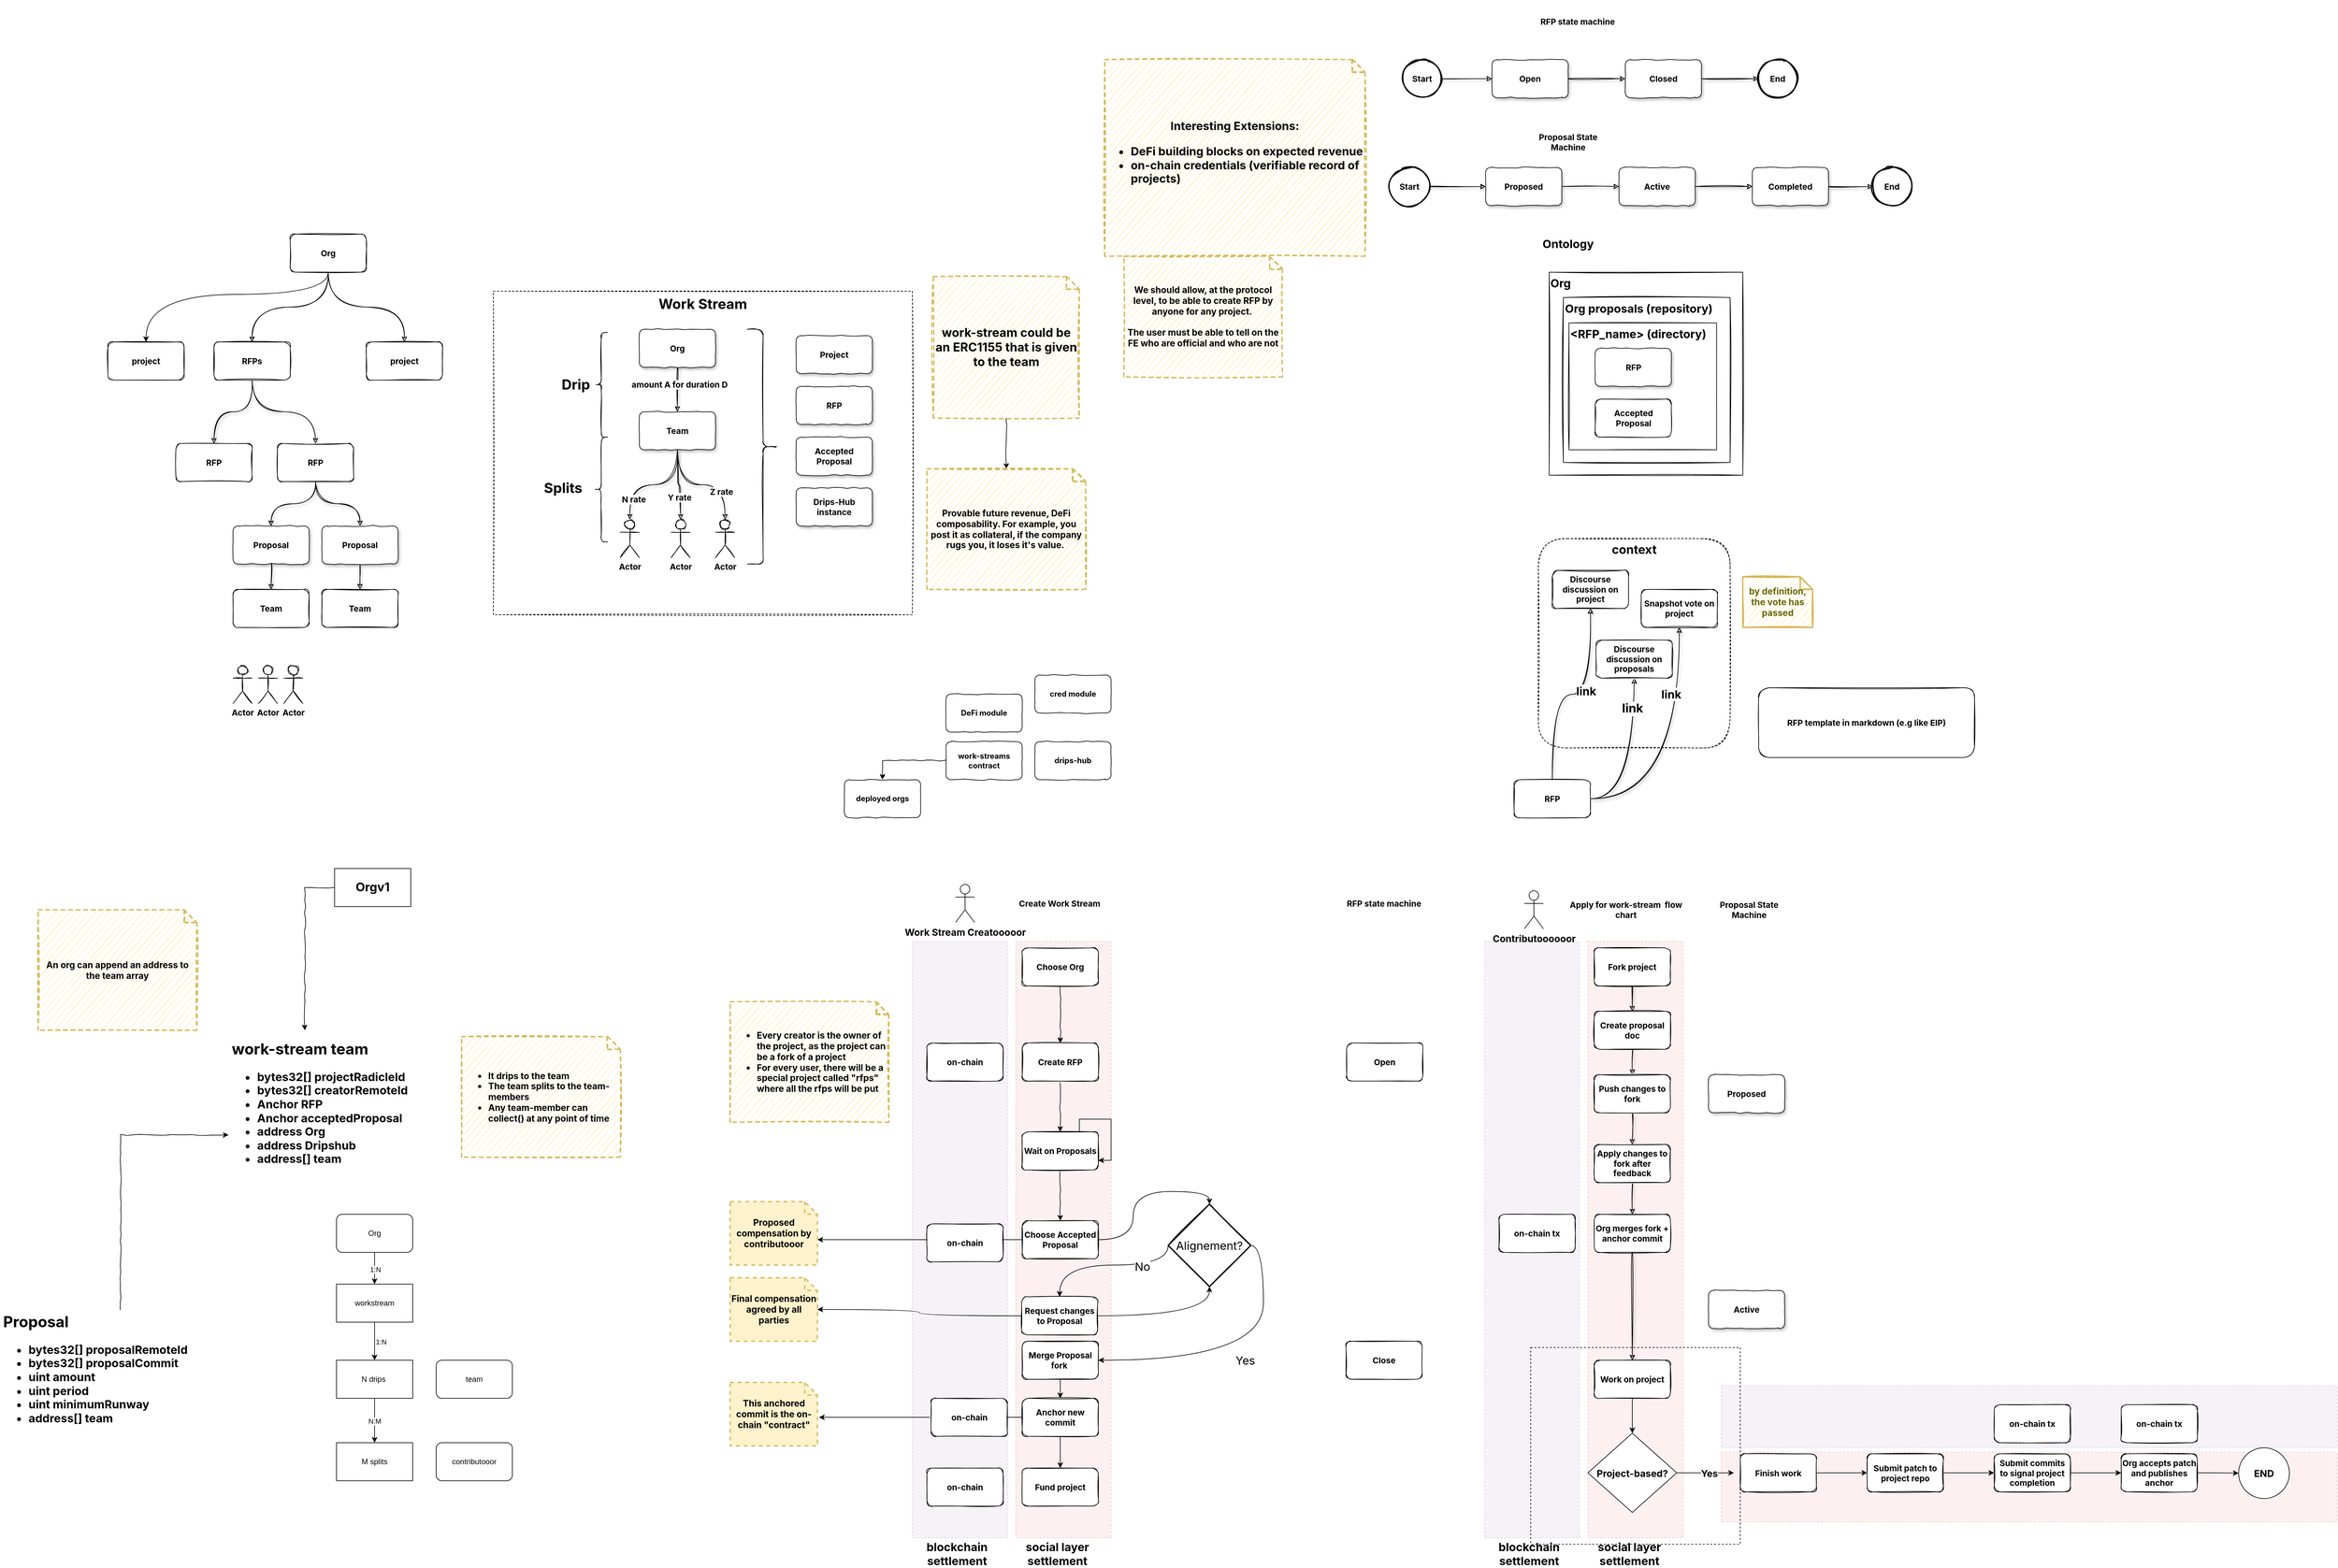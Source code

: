 <mxfile version="15.9.6" type="github">
  <diagram id="aFoFvylehnQIZ880cugu" name="Page-1">
    <mxGraphModel dx="2787" dy="1949" grid="1" gridSize="10" guides="1" tooltips="1" connect="1" arrows="1" fold="1" page="1" pageScale="1" pageWidth="827" pageHeight="1169" math="0" shadow="0">
      <root>
        <mxCell id="0" />
        <mxCell id="1" parent="0" />
        <mxCell id="eBi0msgRa54en9dExMAm-38" value="" style="rounded=0;whiteSpace=wrap;html=1;dashed=1;fontFamily=Inter;fontSource=https%3A%2F%2Ffonts.googleapis.com%2Fcss%3Ffamily%3DInter;fontSize=15;fillColor=#e1d5e7;opacity=30;strokeColor=#9673a6;" parent="1" vertex="1">
          <mxGeometry x="97" y="1340" width="150" height="940" as="geometry" />
        </mxCell>
        <mxCell id="eBi0msgRa54en9dExMAm-43" value="" style="rounded=0;whiteSpace=wrap;html=1;dashed=1;fontFamily=Inter;fontSource=https%3A%2F%2Ffonts.googleapis.com%2Fcss%3Ffamily%3DInter;fontSize=15;fillColor=#e1d5e7;opacity=30;strokeColor=#9673a6;" parent="1" vertex="1">
          <mxGeometry x="998" y="1340" width="150" height="940" as="geometry" />
        </mxCell>
        <mxCell id="eBi0msgRa54en9dExMAm-37" value="" style="rounded=0;whiteSpace=wrap;html=1;dashed=1;fontFamily=Inter;fontSource=https%3A%2F%2Ffonts.googleapis.com%2Fcss%3Ffamily%3DInter;fontSize=15;fillColor=#f8cecc;strokeColor=#b85450;opacity=30;" parent="1" vertex="1">
          <mxGeometry x="260" y="1340" width="150" height="940" as="geometry" />
        </mxCell>
        <mxCell id="eBi0msgRa54en9dExMAm-42" value="" style="rounded=0;whiteSpace=wrap;html=1;dashed=1;fontFamily=Inter;fontSource=https%3A%2F%2Ffonts.googleapis.com%2Fcss%3Ffamily%3DInter;fontSize=15;fillColor=#f8cecc;strokeColor=#b85450;opacity=30;" parent="1" vertex="1">
          <mxGeometry x="1161" y="1340" width="150" height="940" as="geometry" />
        </mxCell>
        <mxCell id="eBi0msgRa54en9dExMAm-46" value="" style="rounded=0;whiteSpace=wrap;html=1;dashed=1;fontFamily=Inter;fontSource=https%3A%2F%2Ffonts.googleapis.com%2Fcss%3Ffamily%3DInter;fontSize=15;fillColor=#f8cecc;strokeColor=#b85450;opacity=30;" parent="1" vertex="1">
          <mxGeometry x="1371" y="2145" width="970" height="110" as="geometry" />
        </mxCell>
        <mxCell id="eBi0msgRa54en9dExMAm-47" value="" style="rounded=0;whiteSpace=wrap;html=1;dashed=1;fontFamily=Inter;fontSource=https%3A%2F%2Ffonts.googleapis.com%2Fcss%3Ffamily%3DInter;fontSize=15;fillColor=#e1d5e7;opacity=30;strokeColor=#9673a6;" parent="1" vertex="1">
          <mxGeometry x="1371" y="2040" width="970" height="98" as="geometry" />
        </mxCell>
        <mxCell id="pgXHUsl6ziU6hxeNJN-O-145" value="&lt;span&gt;&lt;font style=&quot;font-size: 22px&quot;&gt;Work Stream&lt;/font&gt;&lt;/span&gt;" style="rounded=0;whiteSpace=wrap;html=1;shadow=0;glass=0;dashed=1;sketch=1;fontFamily=Inter;fontSize=18;strokeWidth=1;fillColor=none;verticalAlign=top;fontSource=https%3A%2F%2Ffonts.googleapis.com%2Fcss%3Ffamily%3DInter;comic=1;fontStyle=1" parent="1" vertex="1">
          <mxGeometry x="-563" y="315" width="660" height="510" as="geometry" />
        </mxCell>
        <mxCell id="pgXHUsl6ziU6hxeNJN-O-133" value="&lt;span&gt;&lt;font style=&quot;font-size: 19px&quot;&gt;context&lt;/font&gt;&lt;/span&gt;" style="rounded=1;whiteSpace=wrap;html=1;shadow=0;glass=0;sketch=1;fontFamily=Inter;fontSource=https%3A%2F%2Ffonts.googleapis.com%2Fcss%3Ffamily%3DInter;fontSize=18;strokeWidth=1;dashed=1;fillColor=none;align=center;verticalAlign=top;fontStyle=1;comic=1;" parent="1" vertex="1">
          <mxGeometry x="1083" y="705" width="302" height="330" as="geometry" />
        </mxCell>
        <mxCell id="pgXHUsl6ziU6hxeNJN-O-117" value="Org" style="rounded=0;whiteSpace=wrap;html=1;shadow=0;glass=0;sketch=1;fontFamily=Inter;fontSource=https%3A%2F%2Ffonts.googleapis.com%2Fcss%3Ffamily%3DInter;fontSize=18;strokeWidth=1;verticalAlign=top;align=left;fontStyle=1;comic=1;" parent="1" vertex="1">
          <mxGeometry x="1100" y="285" width="305" height="320" as="geometry" />
        </mxCell>
        <mxCell id="pgXHUsl6ziU6hxeNJN-O-116" value="Org proposals (repository)" style="rounded=0;whiteSpace=wrap;html=1;shadow=0;glass=0;sketch=1;fontFamily=Inter;fontSource=https%3A%2F%2Ffonts.googleapis.com%2Fcss%3Ffamily%3DInter;fontSize=18;strokeWidth=1;verticalAlign=top;align=left;fontStyle=1;comic=1;" parent="1" vertex="1">
          <mxGeometry x="1122.5" y="325" width="262.5" height="260" as="geometry" />
        </mxCell>
        <mxCell id="pgXHUsl6ziU6hxeNJN-O-3" style="edgeStyle=orthogonalEdgeStyle;rounded=0;orthogonalLoop=1;jettySize=auto;html=1;entryX=0.5;entryY=0;entryDx=0;entryDy=0;sketch=1;fixDash=0;curveFitting=1;strokeOpacity=100;curved=1;fontStyle=1;fontSize=13;fontFamily=Inter;fontSource=https%3A%2F%2Ffonts.googleapis.com%2Fcss%3Ffamily%3DInter;comic=1;" parent="1" source="pgXHUsl6ziU6hxeNJN-O-1" target="pgXHUsl6ziU6hxeNJN-O-2" edge="1">
          <mxGeometry relative="1" as="geometry" />
        </mxCell>
        <mxCell id="pgXHUsl6ziU6hxeNJN-O-5" style="edgeStyle=orthogonalEdgeStyle;rounded=0;orthogonalLoop=1;jettySize=auto;html=1;entryX=0.5;entryY=0;entryDx=0;entryDy=0;sketch=1;fixDash=0;curveFitting=1;strokeOpacity=100;curved=1;fontStyle=1;fontSize=13;fontFamily=Inter;fontSource=https%3A%2F%2Ffonts.googleapis.com%2Fcss%3Ffamily%3DInter;comic=1;" parent="1" source="pgXHUsl6ziU6hxeNJN-O-1" target="pgXHUsl6ziU6hxeNJN-O-4" edge="1">
          <mxGeometry relative="1" as="geometry" />
        </mxCell>
        <mxCell id="eBi0msgRa54en9dExMAm-52" style="edgeStyle=orthogonalEdgeStyle;rounded=0;orthogonalLoop=1;jettySize=auto;html=1;entryX=0.5;entryY=0;entryDx=0;entryDy=0;fontFamily=Inter;fontSource=https%3A%2F%2Ffonts.googleapis.com%2Fcss%3Ffamily%3DInter;fontSize=18;fontColor=#000000;curved=1;" parent="1" source="pgXHUsl6ziU6hxeNJN-O-1" target="eBi0msgRa54en9dExMAm-51" edge="1">
          <mxGeometry relative="1" as="geometry">
            <Array as="points">
              <mxPoint x="-823" y="320" />
              <mxPoint x="-1110" y="320" />
            </Array>
          </mxGeometry>
        </mxCell>
        <mxCell id="pgXHUsl6ziU6hxeNJN-O-1" value="Org" style="rounded=1;whiteSpace=wrap;html=1;sketch=1;fixDash=0;curveFitting=1;glass=0;strokeOpacity=100;fontStyle=1;fontSize=13;fontFamily=Inter;fontSource=https%3A%2F%2Ffonts.googleapis.com%2Fcss%3Ffamily%3DInter;comic=1;" parent="1" vertex="1">
          <mxGeometry x="-883" y="225" width="120" height="60" as="geometry" />
        </mxCell>
        <mxCell id="pgXHUsl6ziU6hxeNJN-O-10" style="edgeStyle=orthogonalEdgeStyle;curved=1;rounded=0;sketch=1;curveFitting=1;orthogonalLoop=1;jettySize=auto;html=1;entryX=0.5;entryY=0;entryDx=0;entryDy=0;shadow=1;fontStyle=1;fontSize=13;fontFamily=Inter;fontSource=https%3A%2F%2Ffonts.googleapis.com%2Fcss%3Ffamily%3DInter;comic=1;" parent="1" source="pgXHUsl6ziU6hxeNJN-O-2" target="pgXHUsl6ziU6hxeNJN-O-9" edge="1">
          <mxGeometry relative="1" as="geometry" />
        </mxCell>
        <mxCell id="pgXHUsl6ziU6hxeNJN-O-11" style="edgeStyle=orthogonalEdgeStyle;curved=1;rounded=0;sketch=1;curveFitting=1;orthogonalLoop=1;jettySize=auto;html=1;shadow=1;fontStyle=1;fontSize=13;fontFamily=Inter;fontSource=https%3A%2F%2Ffonts.googleapis.com%2Fcss%3Ffamily%3DInter;comic=1;" parent="1" source="pgXHUsl6ziU6hxeNJN-O-2" target="pgXHUsl6ziU6hxeNJN-O-8" edge="1">
          <mxGeometry relative="1" as="geometry" />
        </mxCell>
        <mxCell id="pgXHUsl6ziU6hxeNJN-O-2" value="RFPs" style="rounded=1;whiteSpace=wrap;html=1;sketch=1;fixDash=0;curveFitting=1;strokeOpacity=100;fontStyle=1;fontSize=13;fontFamily=Inter;fontSource=https%3A%2F%2Ffonts.googleapis.com%2Fcss%3Ffamily%3DInter;comic=1;" parent="1" vertex="1">
          <mxGeometry x="-1003" y="395" width="120" height="60" as="geometry" />
        </mxCell>
        <mxCell id="pgXHUsl6ziU6hxeNJN-O-4" value="project" style="rounded=1;whiteSpace=wrap;html=1;sketch=1;fixDash=0;curveFitting=1;strokeOpacity=100;fontStyle=1;fontSize=13;fontFamily=Inter;fontSource=https%3A%2F%2Ffonts.googleapis.com%2Fcss%3Ffamily%3DInter;comic=1;" parent="1" vertex="1">
          <mxGeometry x="-763" y="395" width="120" height="60" as="geometry" />
        </mxCell>
        <mxCell id="pgXHUsl6ziU6hxeNJN-O-12" style="edgeStyle=orthogonalEdgeStyle;curved=1;rounded=0;sketch=1;curveFitting=1;orthogonalLoop=1;jettySize=auto;html=1;shadow=1;entryX=0.5;entryY=0;entryDx=0;entryDy=0;fontStyle=1;fontSize=13;fontFamily=Inter;fontSource=https%3A%2F%2Ffonts.googleapis.com%2Fcss%3Ffamily%3DInter;comic=1;" parent="1" source="pgXHUsl6ziU6hxeNJN-O-8" target="pgXHUsl6ziU6hxeNJN-O-13" edge="1">
          <mxGeometry relative="1" as="geometry">
            <mxPoint x="-793" y="685" as="targetPoint" />
          </mxGeometry>
        </mxCell>
        <mxCell id="pgXHUsl6ziU6hxeNJN-O-15" style="edgeStyle=orthogonalEdgeStyle;curved=1;rounded=0;sketch=1;curveFitting=1;orthogonalLoop=1;jettySize=auto;html=1;shadow=1;fontStyle=1;fontSize=13;fontFamily=Inter;fontSource=https%3A%2F%2Ffonts.googleapis.com%2Fcss%3Ffamily%3DInter;comic=1;" parent="1" source="pgXHUsl6ziU6hxeNJN-O-8" target="pgXHUsl6ziU6hxeNJN-O-14" edge="1">
          <mxGeometry relative="1" as="geometry" />
        </mxCell>
        <mxCell id="pgXHUsl6ziU6hxeNJN-O-8" value="RFP" style="rounded=1;whiteSpace=wrap;html=1;sketch=1;fixDash=0;curveFitting=1;strokeOpacity=100;fontStyle=1;fontSize=13;fontFamily=Inter;fontSource=https%3A%2F%2Ffonts.googleapis.com%2Fcss%3Ffamily%3DInter;comic=1;" parent="1" vertex="1">
          <mxGeometry x="-903" y="555" width="120" height="60" as="geometry" />
        </mxCell>
        <mxCell id="pgXHUsl6ziU6hxeNJN-O-9" value="RFP" style="rounded=1;whiteSpace=wrap;html=1;sketch=1;fixDash=0;curveFitting=1;strokeOpacity=100;fontStyle=1;fontSize=13;fontFamily=Inter;fontSource=https%3A%2F%2Ffonts.googleapis.com%2Fcss%3Ffamily%3DInter;comic=1;" parent="1" vertex="1">
          <mxGeometry x="-1063" y="555" width="120" height="60" as="geometry" />
        </mxCell>
        <mxCell id="pgXHUsl6ziU6hxeNJN-O-16" style="edgeStyle=orthogonalEdgeStyle;curved=1;rounded=0;sketch=1;curveFitting=1;orthogonalLoop=1;jettySize=auto;html=1;shadow=1;fontStyle=1;fontSize=13;fontFamily=Inter;fontSource=https%3A%2F%2Ffonts.googleapis.com%2Fcss%3Ffamily%3DInter;comic=1;" parent="1" source="pgXHUsl6ziU6hxeNJN-O-13" edge="1">
          <mxGeometry relative="1" as="geometry">
            <mxPoint x="-773" y="785" as="targetPoint" />
          </mxGeometry>
        </mxCell>
        <mxCell id="pgXHUsl6ziU6hxeNJN-O-13" value="Proposal" style="rounded=1;whiteSpace=wrap;html=1;shadow=1;glass=0;fontStyle=1;fontSize=13;fontFamily=Inter;fontSource=https%3A%2F%2Ffonts.googleapis.com%2Fcss%3Ffamily%3DInter;comic=1;" parent="1" vertex="1">
          <mxGeometry x="-833" y="685" width="120" height="60" as="geometry" />
        </mxCell>
        <mxCell id="pgXHUsl6ziU6hxeNJN-O-44" style="edgeStyle=orthogonalEdgeStyle;curved=1;rounded=0;sketch=1;curveFitting=1;orthogonalLoop=1;jettySize=auto;html=1;entryX=0.5;entryY=0;entryDx=0;entryDy=0;shadow=1;fontStyle=1;fontSize=13;fontFamily=Inter;fontSource=https%3A%2F%2Ffonts.googleapis.com%2Fcss%3Ffamily%3DInter;comic=1;" parent="1" source="pgXHUsl6ziU6hxeNJN-O-14" target="pgXHUsl6ziU6hxeNJN-O-43" edge="1">
          <mxGeometry relative="1" as="geometry" />
        </mxCell>
        <mxCell id="pgXHUsl6ziU6hxeNJN-O-14" value="Proposal" style="rounded=1;whiteSpace=wrap;html=1;shadow=1;glass=0;fontStyle=1;fontSize=13;fontFamily=Inter;fontSource=https%3A%2F%2Ffonts.googleapis.com%2Fcss%3Ffamily%3DInter;comic=1;" parent="1" vertex="1">
          <mxGeometry x="-973" y="685" width="120" height="60" as="geometry" />
        </mxCell>
        <mxCell id="pgXHUsl6ziU6hxeNJN-O-40" value="Proposal State&lt;br style=&quot;font-size: 13px;&quot;&gt;Machine" style="text;html=1;strokeColor=none;fillColor=none;align=center;verticalAlign=middle;whiteSpace=wrap;rounded=0;shadow=1;glass=0;sketch=1;fontStyle=1;strokeWidth=0;fontFamily=Inter;fontSource=https%3A%2F%2Ffonts.googleapis.com%2Fcss%3Ffamily%3DInter;fontSize=13;comic=1;" parent="1" vertex="1">
          <mxGeometry x="1040" y="50" width="180" height="60" as="geometry" />
        </mxCell>
        <mxCell id="pgXHUsl6ziU6hxeNJN-O-42" value="Team" style="rounded=1;whiteSpace=wrap;html=1;shadow=0;glass=0;sketch=1;strokeWidth=1;fontStyle=1;fontSize=13;fontFamily=Inter;fontSource=https%3A%2F%2Ffonts.googleapis.com%2Fcss%3Ffamily%3DInter;comic=1;" parent="1" vertex="1">
          <mxGeometry x="-833" y="785" width="120" height="60" as="geometry" />
        </mxCell>
        <mxCell id="pgXHUsl6ziU6hxeNJN-O-43" value="Team" style="rounded=1;whiteSpace=wrap;html=1;shadow=0;glass=0;sketch=1;strokeWidth=1;fontStyle=1;fontSize=13;fontFamily=Inter;fontSource=https%3A%2F%2Ffonts.googleapis.com%2Fcss%3Ffamily%3DInter;comic=1;" parent="1" vertex="1">
          <mxGeometry x="-973" y="785" width="120" height="60" as="geometry" />
        </mxCell>
        <mxCell id="pgXHUsl6ziU6hxeNJN-O-47" value="Actor" style="shape=umlActor;verticalLabelPosition=bottom;verticalAlign=top;html=1;outlineConnect=0;rounded=1;shadow=0;glass=0;sketch=1;strokeWidth=1;fontStyle=1;fontSize=13;fontFamily=Inter;fontSource=https%3A%2F%2Ffonts.googleapis.com%2Fcss%3Ffamily%3DInter;comic=1;" parent="1" vertex="1">
          <mxGeometry x="-973" y="905" width="30" height="60" as="geometry" />
        </mxCell>
        <mxCell id="pgXHUsl6ziU6hxeNJN-O-48" value="Actor" style="shape=umlActor;verticalLabelPosition=bottom;verticalAlign=top;html=1;outlineConnect=0;rounded=1;shadow=0;glass=0;sketch=1;strokeWidth=1;fontStyle=1;fontSize=13;fontFamily=Inter;fontSource=https%3A%2F%2Ffonts.googleapis.com%2Fcss%3Ffamily%3DInter;comic=1;" parent="1" vertex="1">
          <mxGeometry x="-363" y="675" width="30" height="60" as="geometry" />
        </mxCell>
        <mxCell id="pgXHUsl6ziU6hxeNJN-O-59" style="edgeStyle=orthogonalEdgeStyle;curved=1;rounded=0;sketch=1;curveFitting=1;orthogonalLoop=1;jettySize=auto;html=1;entryX=0.5;entryY=0;entryDx=0;entryDy=0;shadow=1;fontFamily=Inter;fontSource=https%3A%2F%2Ffonts.googleapis.com%2Fcss%3Ffamily%3DInter;fontSize=13;comic=1;fontStyle=1" parent="1" source="pgXHUsl6ziU6hxeNJN-O-49" target="pgXHUsl6ziU6hxeNJN-O-50" edge="1">
          <mxGeometry relative="1" as="geometry" />
        </mxCell>
        <mxCell id="pgXHUsl6ziU6hxeNJN-O-60" value="amount A for duration D" style="edgeLabel;html=1;align=center;verticalAlign=middle;resizable=0;points=[];fontSize=13;fontFamily=Inter;fontStyle=1;fontSource=https%3A%2F%2Ffonts.googleapis.com%2Fcss%3Ffamily%3DInter;comic=1;" parent="pgXHUsl6ziU6hxeNJN-O-59" vertex="1" connectable="0">
          <mxGeometry x="-0.233" y="3" relative="1" as="geometry">
            <mxPoint as="offset" />
          </mxGeometry>
        </mxCell>
        <mxCell id="pgXHUsl6ziU6hxeNJN-O-49" value="Org" style="rounded=1;whiteSpace=wrap;html=1;shadow=1;glass=0;fontStyle=1;fontSize=13;fontFamily=Inter;fontSource=https%3A%2F%2Ffonts.googleapis.com%2Fcss%3Ffamily%3DInter;comic=1;" parent="1" vertex="1">
          <mxGeometry x="-333" y="375" width="120" height="60" as="geometry" />
        </mxCell>
        <mxCell id="pgXHUsl6ziU6hxeNJN-O-53" style="edgeStyle=orthogonalEdgeStyle;curved=1;rounded=0;sketch=1;curveFitting=1;orthogonalLoop=1;jettySize=auto;html=1;shadow=1;entryX=0.5;entryY=0;entryDx=0;entryDy=0;entryPerimeter=0;fontStyle=1;fontSize=13;fontFamily=Inter;fontSource=https%3A%2F%2Ffonts.googleapis.com%2Fcss%3Ffamily%3DInter;comic=1;" parent="1" source="pgXHUsl6ziU6hxeNJN-O-50" target="pgXHUsl6ziU6hxeNJN-O-48" edge="1">
          <mxGeometry relative="1" as="geometry">
            <mxPoint x="-343.0" y="605" as="targetPoint" />
          </mxGeometry>
        </mxCell>
        <mxCell id="pgXHUsl6ziU6hxeNJN-O-56" value="N rate" style="edgeLabel;html=1;align=center;verticalAlign=middle;resizable=0;points=[];fontStyle=1;fontSize=13;fontFamily=Inter;fontSource=https%3A%2F%2Ffonts.googleapis.com%2Fcss%3Ffamily%3DInter;comic=1;" parent="pgXHUsl6ziU6hxeNJN-O-53" vertex="1" connectable="0">
          <mxGeometry x="0.655" y="6" relative="1" as="geometry">
            <mxPoint as="offset" />
          </mxGeometry>
        </mxCell>
        <mxCell id="pgXHUsl6ziU6hxeNJN-O-54" style="edgeStyle=orthogonalEdgeStyle;curved=1;rounded=0;sketch=1;curveFitting=1;orthogonalLoop=1;jettySize=auto;html=1;entryX=0.5;entryY=0;entryDx=0;entryDy=0;entryPerimeter=0;shadow=1;fontStyle=1;fontSize=13;fontFamily=Inter;fontSource=https%3A%2F%2Ffonts.googleapis.com%2Fcss%3Ffamily%3DInter;comic=1;" parent="1" source="pgXHUsl6ziU6hxeNJN-O-50" target="pgXHUsl6ziU6hxeNJN-O-51" edge="1">
          <mxGeometry relative="1" as="geometry" />
        </mxCell>
        <mxCell id="pgXHUsl6ziU6hxeNJN-O-57" value="Y rate" style="edgeLabel;html=1;align=center;verticalAlign=middle;resizable=0;points=[];fontStyle=1;fontSize=13;fontFamily=Inter;fontSource=https%3A%2F%2Ffonts.googleapis.com%2Fcss%3Ffamily%3DInter;comic=1;" parent="pgXHUsl6ziU6hxeNJN-O-54" vertex="1" connectable="0">
          <mxGeometry x="0.387" y="-2" relative="1" as="geometry">
            <mxPoint as="offset" />
          </mxGeometry>
        </mxCell>
        <mxCell id="pgXHUsl6ziU6hxeNJN-O-55" style="edgeStyle=orthogonalEdgeStyle;curved=1;rounded=0;sketch=1;curveFitting=1;orthogonalLoop=1;jettySize=auto;html=1;entryX=0.5;entryY=0;entryDx=0;entryDy=0;entryPerimeter=0;shadow=1;fontStyle=1;fontSize=13;fontFamily=Inter;fontSource=https%3A%2F%2Ffonts.googleapis.com%2Fcss%3Ffamily%3DInter;comic=1;" parent="1" source="pgXHUsl6ziU6hxeNJN-O-50" target="pgXHUsl6ziU6hxeNJN-O-52" edge="1">
          <mxGeometry relative="1" as="geometry" />
        </mxCell>
        <mxCell id="pgXHUsl6ziU6hxeNJN-O-58" value="Z rate" style="edgeLabel;html=1;align=center;verticalAlign=middle;resizable=0;points=[];fontStyle=1;fontSize=13;fontFamily=Inter;fontSource=https%3A%2F%2Ffonts.googleapis.com%2Fcss%3Ffamily%3DInter;comic=1;" parent="pgXHUsl6ziU6hxeNJN-O-55" vertex="1" connectable="0">
          <mxGeometry x="0.523" y="-6" relative="1" as="geometry">
            <mxPoint as="offset" />
          </mxGeometry>
        </mxCell>
        <mxCell id="pgXHUsl6ziU6hxeNJN-O-50" value="Team" style="rounded=1;whiteSpace=wrap;html=1;shadow=1;glass=0;fontStyle=1;fontSize=13;fontFamily=Inter;fontSource=https%3A%2F%2Ffonts.googleapis.com%2Fcss%3Ffamily%3DInter;comic=1;" parent="1" vertex="1">
          <mxGeometry x="-333" y="505" width="120" height="60" as="geometry" />
        </mxCell>
        <mxCell id="pgXHUsl6ziU6hxeNJN-O-51" value="Actor" style="shape=umlActor;verticalLabelPosition=bottom;verticalAlign=top;html=1;outlineConnect=0;rounded=1;shadow=0;glass=0;sketch=1;strokeWidth=1;fontStyle=1;fontSize=13;fontFamily=Inter;fontSource=https%3A%2F%2Ffonts.googleapis.com%2Fcss%3Ffamily%3DInter;comic=1;" parent="1" vertex="1">
          <mxGeometry x="-283" y="675" width="30" height="60" as="geometry" />
        </mxCell>
        <mxCell id="pgXHUsl6ziU6hxeNJN-O-52" value="Actor" style="shape=umlActor;verticalLabelPosition=bottom;verticalAlign=top;html=1;outlineConnect=0;rounded=1;shadow=0;glass=0;sketch=1;strokeWidth=1;fontStyle=1;fontSize=13;fontFamily=Inter;fontSource=https%3A%2F%2Ffonts.googleapis.com%2Fcss%3Ffamily%3DInter;comic=1;" parent="1" vertex="1">
          <mxGeometry x="-213" y="675" width="30" height="60" as="geometry" />
        </mxCell>
        <mxCell id="pgXHUsl6ziU6hxeNJN-O-61" value="RFP" style="rounded=1;whiteSpace=wrap;html=1;shadow=1;glass=0;fontStyle=1;fontSize=13;fontFamily=Inter;fontSource=https%3A%2F%2Ffonts.googleapis.com%2Fcss%3Ffamily%3DInter;comic=1;" parent="1" vertex="1">
          <mxGeometry x="-86" y="465" width="120" height="60" as="geometry" />
        </mxCell>
        <mxCell id="pgXHUsl6ziU6hxeNJN-O-62" value="" style="shape=curlyBracket;whiteSpace=wrap;html=1;rounded=1;flipH=1;shadow=0;glass=0;sketch=1;fontFamily=Inter;fontSource=https%3A%2F%2Ffonts.googleapis.com%2Fcss%3Ffamily%3DInter;fontSize=13;strokeWidth=1;comic=1;fontStyle=1" parent="1" vertex="1">
          <mxGeometry x="-163" y="375" width="50" height="370" as="geometry" />
        </mxCell>
        <mxCell id="pgXHUsl6ziU6hxeNJN-O-63" value="Accepted Proposal" style="rounded=1;whiteSpace=wrap;html=1;shadow=1;glass=0;fontStyle=1;fontSize=13;fontFamily=Inter;fontSource=https%3A%2F%2Ffonts.googleapis.com%2Fcss%3Ffamily%3DInter;comic=1;" parent="1" vertex="1">
          <mxGeometry x="-86" y="545" width="120" height="60" as="geometry" />
        </mxCell>
        <mxCell id="pgXHUsl6ziU6hxeNJN-O-65" style="edgeStyle=orthogonalEdgeStyle;curved=1;rounded=0;sketch=1;curveFitting=1;orthogonalLoop=1;jettySize=auto;html=1;shadow=1;fontFamily=Inter;fontSource=https%3A%2F%2Ffonts.googleapis.com%2Fcss%3Ffamily%3DInter;fontSize=13;comic=1;fontStyle=1" parent="1" source="pgXHUsl6ziU6hxeNJN-O-64" edge="1">
          <mxGeometry relative="1" as="geometry">
            <mxPoint x="1210" y="150" as="targetPoint" />
          </mxGeometry>
        </mxCell>
        <mxCell id="pgXHUsl6ziU6hxeNJN-O-64" value="Proposed" style="rounded=1;whiteSpace=wrap;html=1;shadow=1;glass=0;fontStyle=1;fontSize=13;fontFamily=Inter;fontSource=https%3A%2F%2Ffonts.googleapis.com%2Fcss%3Ffamily%3DInter;comic=1;" parent="1" vertex="1">
          <mxGeometry x="1000" y="120" width="120" height="60" as="geometry" />
        </mxCell>
        <mxCell id="pgXHUsl6ziU6hxeNJN-O-67" style="edgeStyle=orthogonalEdgeStyle;curved=1;rounded=0;sketch=1;curveFitting=1;orthogonalLoop=1;jettySize=auto;html=1;shadow=1;fontFamily=Inter;fontSource=https%3A%2F%2Ffonts.googleapis.com%2Fcss%3Ffamily%3DInter;fontSize=13;comic=1;fontStyle=1" parent="1" source="pgXHUsl6ziU6hxeNJN-O-66" edge="1">
          <mxGeometry relative="1" as="geometry">
            <mxPoint x="1420" y="150" as="targetPoint" />
          </mxGeometry>
        </mxCell>
        <mxCell id="pgXHUsl6ziU6hxeNJN-O-66" value="Active" style="rounded=1;whiteSpace=wrap;html=1;shadow=1;glass=0;fontStyle=1;fontSize=13;fontFamily=Inter;fontSource=https%3A%2F%2Ffonts.googleapis.com%2Fcss%3Ffamily%3DInter;comic=1;" parent="1" vertex="1">
          <mxGeometry x="1210" y="120" width="120" height="60" as="geometry" />
        </mxCell>
        <mxCell id="pgXHUsl6ziU6hxeNJN-O-73" style="edgeStyle=orthogonalEdgeStyle;curved=1;rounded=0;sketch=1;curveFitting=1;orthogonalLoop=1;jettySize=auto;html=1;entryX=0;entryY=0.5;entryDx=0;entryDy=0;entryPerimeter=0;shadow=1;fontFamily=Inter;fontSource=https%3A%2F%2Ffonts.googleapis.com%2Fcss%3Ffamily%3DInter;fontSize=13;comic=1;fontStyle=1" parent="1" source="pgXHUsl6ziU6hxeNJN-O-68" target="pgXHUsl6ziU6hxeNJN-O-72" edge="1">
          <mxGeometry relative="1" as="geometry" />
        </mxCell>
        <mxCell id="pgXHUsl6ziU6hxeNJN-O-68" value="Completed" style="rounded=1;whiteSpace=wrap;html=1;shadow=1;glass=0;fontStyle=1;fontSize=13;fontFamily=Inter;fontSource=https%3A%2F%2Ffonts.googleapis.com%2Fcss%3Ffamily%3DInter;comic=1;" parent="1" vertex="1">
          <mxGeometry x="1420" y="120" width="120" height="60" as="geometry" />
        </mxCell>
        <mxCell id="pgXHUsl6ziU6hxeNJN-O-70" style="edgeStyle=orthogonalEdgeStyle;curved=1;rounded=0;sketch=1;curveFitting=1;orthogonalLoop=1;jettySize=auto;html=1;entryX=0;entryY=0.5;entryDx=0;entryDy=0;shadow=1;fontFamily=Inter;fontSource=https%3A%2F%2Ffonts.googleapis.com%2Fcss%3Ffamily%3DInter;fontSize=13;comic=1;fontStyle=1" parent="1" source="pgXHUsl6ziU6hxeNJN-O-69" target="pgXHUsl6ziU6hxeNJN-O-64" edge="1">
          <mxGeometry relative="1" as="geometry" />
        </mxCell>
        <mxCell id="pgXHUsl6ziU6hxeNJN-O-69" value="Start" style="strokeWidth=2;html=1;shape=mxgraph.flowchart.start_2;whiteSpace=wrap;rounded=1;shadow=0;glass=0;sketch=1;fontFamily=Inter;fontSource=https%3A%2F%2Ffonts.googleapis.com%2Fcss%3Ffamily%3DInter;fontSize=13;comic=1;fontStyle=1" parent="1" vertex="1">
          <mxGeometry x="850" y="120" width="60" height="60" as="geometry" />
        </mxCell>
        <mxCell id="pgXHUsl6ziU6hxeNJN-O-72" value="End" style="strokeWidth=2;html=1;shape=mxgraph.flowchart.start_2;whiteSpace=wrap;rounded=1;shadow=0;glass=0;sketch=1;fontFamily=Inter;fontSource=https%3A%2F%2Ffonts.googleapis.com%2Fcss%3Ffamily%3DInter;fontSize=13;comic=1;fontStyle=1" parent="1" vertex="1">
          <mxGeometry x="1610" y="120" width="60" height="60" as="geometry" />
        </mxCell>
        <mxCell id="pgXHUsl6ziU6hxeNJN-O-76" value="Actor" style="shape=umlActor;verticalLabelPosition=bottom;verticalAlign=top;html=1;outlineConnect=0;rounded=1;shadow=0;glass=0;sketch=1;strokeWidth=1;fontStyle=1;fontSize=13;fontFamily=Inter;fontSource=https%3A%2F%2Ffonts.googleapis.com%2Fcss%3Ffamily%3DInter;comic=1;" parent="1" vertex="1">
          <mxGeometry x="-933" y="905" width="30" height="60" as="geometry" />
        </mxCell>
        <mxCell id="pgXHUsl6ziU6hxeNJN-O-77" value="Actor" style="shape=umlActor;verticalLabelPosition=bottom;verticalAlign=top;html=1;outlineConnect=0;rounded=1;shadow=0;glass=0;sketch=1;strokeWidth=1;fontStyle=1;fontSize=13;fontFamily=Inter;fontSource=https%3A%2F%2Ffonts.googleapis.com%2Fcss%3Ffamily%3DInter;comic=1;" parent="1" vertex="1">
          <mxGeometry x="-893" y="905" width="30" height="60" as="geometry" />
        </mxCell>
        <mxCell id="pgXHUsl6ziU6hxeNJN-O-165" style="edgeStyle=orthogonalEdgeStyle;curved=1;rounded=0;sketch=1;curveFitting=1;orthogonalLoop=1;jettySize=auto;html=1;entryX=0.5;entryY=0;entryDx=0;entryDy=0;shadow=1;fontFamily=Inter;fontSize=19;fontColor=#000000;fontSource=https%3A%2F%2Ffonts.googleapis.com%2Fcss%3Ffamily%3DInter;comic=1;fontStyle=1" parent="1" source="pgXHUsl6ziU6hxeNJN-O-78" target="pgXHUsl6ziU6hxeNJN-O-79" edge="1">
          <mxGeometry relative="1" as="geometry" />
        </mxCell>
        <mxCell id="pgXHUsl6ziU6hxeNJN-O-78" value="Fork project" style="rounded=1;whiteSpace=wrap;html=1;shadow=0;glass=0;sketch=1;fontFamily=Inter;fontSource=https%3A%2F%2Ffonts.googleapis.com%2Fcss%3Ffamily%3DInter;fontSize=13;strokeWidth=1;comic=1;fontStyle=1" parent="1" vertex="1">
          <mxGeometry x="1171" y="1350" width="120" height="60" as="geometry" />
        </mxCell>
        <mxCell id="pgXHUsl6ziU6hxeNJN-O-166" style="edgeStyle=orthogonalEdgeStyle;curved=1;rounded=0;sketch=1;curveFitting=1;orthogonalLoop=1;jettySize=auto;html=1;entryX=0.5;entryY=0;entryDx=0;entryDy=0;shadow=1;fontFamily=Inter;fontSize=19;fontColor=#000000;fontSource=https%3A%2F%2Ffonts.googleapis.com%2Fcss%3Ffamily%3DInter;comic=1;fontStyle=1" parent="1" source="pgXHUsl6ziU6hxeNJN-O-79" target="pgXHUsl6ziU6hxeNJN-O-81" edge="1">
          <mxGeometry relative="1" as="geometry" />
        </mxCell>
        <mxCell id="pgXHUsl6ziU6hxeNJN-O-79" value="Create proposal doc" style="rounded=1;whiteSpace=wrap;html=1;shadow=0;glass=0;sketch=1;fontFamily=Inter;fontSource=https%3A%2F%2Ffonts.googleapis.com%2Fcss%3Ffamily%3DInter;fontSize=13;strokeWidth=1;comic=1;fontStyle=1" parent="1" vertex="1">
          <mxGeometry x="1171" y="1450" width="120" height="60" as="geometry" />
        </mxCell>
        <mxCell id="pgXHUsl6ziU6hxeNJN-O-95" style="edgeStyle=orthogonalEdgeStyle;curved=1;rounded=0;sketch=1;curveFitting=1;orthogonalLoop=1;jettySize=auto;html=1;shadow=1;fontFamily=Inter;fontSource=https%3A%2F%2Ffonts.googleapis.com%2Fcss%3Ffamily%3DInter;fontSize=13;comic=1;fontStyle=1" parent="1" source="pgXHUsl6ziU6hxeNJN-O-81" target="pgXHUsl6ziU6hxeNJN-O-93" edge="1">
          <mxGeometry relative="1" as="geometry" />
        </mxCell>
        <mxCell id="pgXHUsl6ziU6hxeNJN-O-81" value="Push changes to fork" style="rounded=1;whiteSpace=wrap;html=1;shadow=0;glass=0;sketch=1;fontFamily=Inter;fontSource=https%3A%2F%2Ffonts.googleapis.com%2Fcss%3Ffamily%3DInter;fontSize=13;strokeWidth=1;comic=1;fontStyle=1" parent="1" vertex="1">
          <mxGeometry x="1171" y="1550" width="120" height="60" as="geometry" />
        </mxCell>
        <mxCell id="pgXHUsl6ziU6hxeNJN-O-84" value="Org merges fork + anchor commit" style="rounded=1;whiteSpace=wrap;html=1;shadow=0;glass=0;sketch=1;fontFamily=Inter;fontSource=https%3A%2F%2Ffonts.googleapis.com%2Fcss%3Ffamily%3DInter;fontSize=13;strokeWidth=1;comic=1;fontStyle=1" parent="1" vertex="1">
          <mxGeometry x="1171" y="1770" width="120" height="60" as="geometry" />
        </mxCell>
        <mxCell id="pgXHUsl6ziU6hxeNJN-O-90" value="Proposed" style="rounded=1;whiteSpace=wrap;html=1;shadow=1;glass=0;fontStyle=1;fontSize=13;fontFamily=Inter;fontSource=https%3A%2F%2Ffonts.googleapis.com%2Fcss%3Ffamily%3DInter;comic=1;" parent="1" vertex="1">
          <mxGeometry x="1351" y="1550" width="120" height="60" as="geometry" />
        </mxCell>
        <mxCell id="pgXHUsl6ziU6hxeNJN-O-91" value="Active" style="rounded=1;whiteSpace=wrap;html=1;shadow=1;glass=0;fontStyle=1;fontSize=13;fontFamily=Inter;fontSource=https%3A%2F%2Ffonts.googleapis.com%2Fcss%3Ffamily%3DInter;comic=1;" parent="1" vertex="1">
          <mxGeometry x="1351" y="1890" width="120" height="60" as="geometry" />
        </mxCell>
        <mxCell id="pgXHUsl6ziU6hxeNJN-O-94" style="edgeStyle=orthogonalEdgeStyle;curved=1;rounded=0;sketch=1;curveFitting=1;orthogonalLoop=1;jettySize=auto;html=1;entryX=0.5;entryY=0;entryDx=0;entryDy=0;shadow=1;fontFamily=Inter;fontSource=https%3A%2F%2Ffonts.googleapis.com%2Fcss%3Ffamily%3DInter;fontSize=13;comic=1;fontStyle=1" parent="1" source="pgXHUsl6ziU6hxeNJN-O-93" target="pgXHUsl6ziU6hxeNJN-O-84" edge="1">
          <mxGeometry relative="1" as="geometry" />
        </mxCell>
        <mxCell id="pgXHUsl6ziU6hxeNJN-O-93" value="Apply changes to fork after feedback" style="rounded=1;whiteSpace=wrap;html=1;shadow=0;glass=0;sketch=1;fontFamily=Inter;fontSource=https%3A%2F%2Ffonts.googleapis.com%2Fcss%3Ffamily%3DInter;fontSize=13;strokeWidth=1;comic=1;fontStyle=1" parent="1" vertex="1">
          <mxGeometry x="1171" y="1660" width="120" height="60" as="geometry" />
        </mxCell>
        <mxCell id="pgXHUsl6ziU6hxeNJN-O-146" style="edgeStyle=orthogonalEdgeStyle;curved=1;rounded=0;sketch=1;curveFitting=1;orthogonalLoop=1;jettySize=auto;html=1;entryX=0.5;entryY=0;entryDx=0;entryDy=0;shadow=1;fontFamily=Inter;fontSize=22;fontSource=https%3A%2F%2Ffonts.googleapis.com%2Fcss%3Ffamily%3DInter;comic=1;exitX=0.5;exitY=1;exitDx=0;exitDy=0;fontStyle=1" parent="1" source="pgXHUsl6ziU6hxeNJN-O-84" target="pgXHUsl6ziU6hxeNJN-O-99" edge="1">
          <mxGeometry relative="1" as="geometry">
            <mxPoint x="1231" y="1950.0" as="sourcePoint" />
          </mxGeometry>
        </mxCell>
        <mxCell id="eBi0msgRa54en9dExMAm-5" style="edgeStyle=orthogonalEdgeStyle;rounded=0;orthogonalLoop=1;jettySize=auto;html=1;fontSize=15;fontFamily=Inter;fontSource=https%3A%2F%2Ffonts.googleapis.com%2Fcss%3Ffamily%3DInter;fontStyle=1" parent="1" source="pgXHUsl6ziU6hxeNJN-O-99" target="eBi0msgRa54en9dExMAm-4" edge="1">
          <mxGeometry relative="1" as="geometry" />
        </mxCell>
        <mxCell id="pgXHUsl6ziU6hxeNJN-O-99" value="Work on project" style="rounded=1;whiteSpace=wrap;html=1;shadow=0;glass=0;sketch=1;fontFamily=Inter;fontSource=https%3A%2F%2Ffonts.googleapis.com%2Fcss%3Ffamily%3DInter;fontSize=13;strokeWidth=1;comic=1;fontStyle=1" parent="1" vertex="1">
          <mxGeometry x="1171" y="2000" width="120" height="60" as="geometry" />
        </mxCell>
        <mxCell id="pgXHUsl6ziU6hxeNJN-O-110" value="Proposal State&lt;br style=&quot;font-size: 13px;&quot;&gt;Machine" style="text;html=1;strokeColor=none;fillColor=none;align=center;verticalAlign=middle;whiteSpace=wrap;rounded=0;shadow=1;glass=0;sketch=1;fontStyle=1;strokeWidth=0;fontFamily=Inter;fontSource=https%3A%2F%2Ffonts.googleapis.com%2Fcss%3Ffamily%3DInter;fontSize=13;comic=1;" parent="1" vertex="1">
          <mxGeometry x="1325" y="1260" width="180" height="60" as="geometry" />
        </mxCell>
        <mxCell id="pgXHUsl6ziU6hxeNJN-O-111" value="Apply for work-stream&amp;nbsp; flow chart" style="text;html=1;strokeColor=none;fillColor=none;align=center;verticalAlign=middle;whiteSpace=wrap;rounded=0;shadow=1;glass=0;sketch=1;fontStyle=1;strokeWidth=0;fontFamily=Inter;fontSource=https%3A%2F%2Ffonts.googleapis.com%2Fcss%3Ffamily%3DInter;fontSize=13;comic=1;" parent="1" vertex="1">
          <mxGeometry x="1131" y="1260" width="180" height="60" as="geometry" />
        </mxCell>
        <mxCell id="pgXHUsl6ziU6hxeNJN-O-112" value="&amp;lt;RFP_name&amp;gt; (directory)" style="rounded=0;whiteSpace=wrap;html=1;shadow=0;glass=0;sketch=1;fontFamily=Inter;fontSource=https%3A%2F%2Ffonts.googleapis.com%2Fcss%3Ffamily%3DInter;fontSize=18;strokeWidth=1;align=left;verticalAlign=top;fontStyle=1;comic=1;" parent="1" vertex="1">
          <mxGeometry x="1131.25" y="365" width="232.5" height="200" as="geometry" />
        </mxCell>
        <mxCell id="pgXHUsl6ziU6hxeNJN-O-114" value="RFP" style="rounded=1;whiteSpace=wrap;html=1;shadow=1;glass=0;fontStyle=1;fontSize=13;fontFamily=Inter;fontSource=https%3A%2F%2Ffonts.googleapis.com%2Fcss%3Ffamily%3DInter;comic=1;" parent="1" vertex="1">
          <mxGeometry x="1172.5" y="405" width="120" height="60" as="geometry" />
        </mxCell>
        <mxCell id="pgXHUsl6ziU6hxeNJN-O-115" value="Accepted Proposal" style="rounded=1;whiteSpace=wrap;html=1;shadow=0;glass=0;sketch=1;fontFamily=Inter;fontSource=https%3A%2F%2Ffonts.googleapis.com%2Fcss%3Ffamily%3DInter;fontSize=13;strokeWidth=1;fontStyle=1;comic=1;" parent="1" vertex="1">
          <mxGeometry x="1172.5" y="485" width="120" height="60" as="geometry" />
        </mxCell>
        <mxCell id="pgXHUsl6ziU6hxeNJN-O-119" value="Ontology" style="text;html=1;strokeColor=none;fillColor=none;align=center;verticalAlign=middle;whiteSpace=wrap;rounded=0;shadow=0;glass=0;sketch=1;fontFamily=Inter;fontSource=https%3A%2F%2Ffonts.googleapis.com%2Fcss%3Ffamily%3DInter;fontSize=18;comic=1;fontStyle=1" parent="1" vertex="1">
          <mxGeometry x="1100" y="225" width="60" height="30" as="geometry" />
        </mxCell>
        <mxCell id="pgXHUsl6ziU6hxeNJN-O-125" style="edgeStyle=orthogonalEdgeStyle;curved=1;rounded=0;sketch=1;curveFitting=1;orthogonalLoop=1;jettySize=auto;html=1;shadow=1;fontFamily=Inter;fontSource=https%3A%2F%2Ffonts.googleapis.com%2Fcss%3Ffamily%3DInter;fontSize=18;comic=1;fontStyle=1" parent="1" source="pgXHUsl6ziU6hxeNJN-O-122" edge="1">
          <mxGeometry relative="1" as="geometry">
            <mxPoint x="1165.0" y="815" as="targetPoint" />
          </mxGeometry>
        </mxCell>
        <mxCell id="pgXHUsl6ziU6hxeNJN-O-126" value="link" style="edgeLabel;html=1;align=center;verticalAlign=middle;resizable=0;points=[];fontSize=18;fontFamily=Inter;fontSource=https%3A%2F%2Ffonts.googleapis.com%2Fcss%3Ffamily%3DInter;comic=1;fontStyle=1" parent="pgXHUsl6ziU6hxeNJN-O-125" vertex="1" connectable="0">
          <mxGeometry x="0.133" y="6" relative="1" as="geometry">
            <mxPoint as="offset" />
          </mxGeometry>
        </mxCell>
        <mxCell id="pgXHUsl6ziU6hxeNJN-O-129" style="edgeStyle=orthogonalEdgeStyle;curved=1;rounded=0;sketch=1;curveFitting=1;orthogonalLoop=1;jettySize=auto;html=1;shadow=1;fontFamily=Inter;fontSource=https%3A%2F%2Ffonts.googleapis.com%2Fcss%3Ffamily%3DInter;fontSize=18;comic=1;fontStyle=1" parent="1" source="pgXHUsl6ziU6hxeNJN-O-122" edge="1">
          <mxGeometry relative="1" as="geometry">
            <mxPoint x="1305.0" y="845" as="targetPoint" />
          </mxGeometry>
        </mxCell>
        <mxCell id="pgXHUsl6ziU6hxeNJN-O-131" value="link" style="edgeLabel;html=1;align=center;verticalAlign=middle;resizable=0;points=[];fontSize=18;fontFamily=Inter;fontSource=https%3A%2F%2Ffonts.googleapis.com%2Fcss%3Ffamily%3DInter;comic=1;fontStyle=1" parent="pgXHUsl6ziU6hxeNJN-O-129" vertex="1" connectable="0">
          <mxGeometry x="-0.357" y="18" relative="1" as="geometry">
            <mxPoint x="-5" y="-147" as="offset" />
          </mxGeometry>
        </mxCell>
        <mxCell id="pgXHUsl6ziU6hxeNJN-O-139" style="edgeStyle=orthogonalEdgeStyle;curved=1;rounded=0;sketch=1;curveFitting=1;orthogonalLoop=1;jettySize=auto;html=1;entryX=0.5;entryY=1;entryDx=0;entryDy=0;shadow=1;fontFamily=Inter;fontSource=https%3A%2F%2Ffonts.googleapis.com%2Fcss%3Ffamily%3DInter;fontSize=19;comic=1;fontStyle=1" parent="1" source="pgXHUsl6ziU6hxeNJN-O-122" target="pgXHUsl6ziU6hxeNJN-O-137" edge="1">
          <mxGeometry relative="1" as="geometry" />
        </mxCell>
        <mxCell id="pgXHUsl6ziU6hxeNJN-O-140" value="link" style="edgeLabel;html=1;align=center;verticalAlign=middle;resizable=0;points=[];fontSize=19;fontFamily=Inter;fontSource=https%3A%2F%2Ffonts.googleapis.com%2Fcss%3Ffamily%3DInter;comic=1;fontStyle=1" parent="pgXHUsl6ziU6hxeNJN-O-139" vertex="1" connectable="0">
          <mxGeometry x="0.629" y="3" relative="1" as="geometry">
            <mxPoint as="offset" />
          </mxGeometry>
        </mxCell>
        <mxCell id="pgXHUsl6ziU6hxeNJN-O-122" value="RFP" style="rounded=1;whiteSpace=wrap;html=1;shadow=0;glass=0;sketch=1;fontFamily=Inter;fontSource=https%3A%2F%2Ffonts.googleapis.com%2Fcss%3Ffamily%3DInter;fontSize=13;strokeWidth=1;comic=1;fontStyle=1" parent="1" vertex="1">
          <mxGeometry x="1045" y="1085" width="120" height="60" as="geometry" />
        </mxCell>
        <mxCell id="pgXHUsl6ziU6hxeNJN-O-127" value="Discourse discussion on project" style="rounded=1;whiteSpace=wrap;html=1;shadow=0;glass=0;sketch=1;fontFamily=Inter;fontSource=https%3A%2F%2Ffonts.googleapis.com%2Fcss%3Ffamily%3DInter;fontSize=13;strokeWidth=1;comic=1;fontStyle=1" parent="1" vertex="1">
          <mxGeometry x="1105" y="755" width="120" height="60" as="geometry" />
        </mxCell>
        <mxCell id="pgXHUsl6ziU6hxeNJN-O-130" value="Snapshot vote on project" style="rounded=1;whiteSpace=wrap;html=1;shadow=0;glass=0;sketch=1;fontFamily=Inter;fontSource=https%3A%2F%2Ffonts.googleapis.com%2Fcss%3Ffamily%3DInter;fontSize=13;strokeWidth=1;comic=1;fontStyle=1" parent="1" vertex="1">
          <mxGeometry x="1245" y="785" width="120" height="60" as="geometry" />
        </mxCell>
        <mxCell id="pgXHUsl6ziU6hxeNJN-O-132" value="by definition, the vote has passed" style="shape=note;strokeWidth=2;fontSize=14;size=20;whiteSpace=wrap;html=1;fillColor=#fff2cc;strokeColor=#d6b656;fontColor=#666600;rounded=1;shadow=0;glass=0;sketch=1;fontFamily=Inter;fontSource=https%3A%2F%2Ffonts.googleapis.com%2Fcss%3Ffamily%3DInter;comic=1;fontStyle=1" parent="1" vertex="1">
          <mxGeometry x="1405" y="765" width="110.0" height="80" as="geometry" />
        </mxCell>
        <mxCell id="pgXHUsl6ziU6hxeNJN-O-137" value="Discourse discussion on proposals" style="rounded=1;whiteSpace=wrap;html=1;shadow=0;glass=0;sketch=1;fontFamily=Inter;fontSource=https%3A%2F%2Ffonts.googleapis.com%2Fcss%3Ffamily%3DInter;fontSize=13;strokeWidth=1;comic=1;fontStyle=1" parent="1" vertex="1">
          <mxGeometry x="1174" y="865" width="120" height="60" as="geometry" />
        </mxCell>
        <mxCell id="pgXHUsl6ziU6hxeNJN-O-142" value="&lt;h1 style=&quot;font-size: 24px&quot;&gt;&lt;font style=&quot;font-size: 24px&quot;&gt;work-stream team&lt;/font&gt;&lt;/h1&gt;&lt;h1 style=&quot;font-size: 24px&quot;&gt;&lt;ul style=&quot;font-size: 18px&quot;&gt;&lt;li&gt;&lt;font&gt;bytes32[] projectRadicleId&lt;/font&gt;&lt;/li&gt;&lt;li&gt;&lt;font&gt;bytes32[] creatorRemoteId&lt;/font&gt;&lt;/li&gt;&lt;li&gt;&lt;font&gt;Anchor&lt;span style=&quot;&quot;&gt;&amp;nbsp;RFP&lt;/span&gt;&lt;/font&gt;&lt;/li&gt;&lt;li&gt;&lt;font&gt;Anchor&lt;span style=&quot;&quot;&gt;&amp;nbsp;acceptedProposal&lt;/span&gt;&lt;/font&gt;&lt;/li&gt;&lt;li&gt;&lt;font&gt;address&lt;span style=&quot;&quot;&gt; Org&lt;/span&gt;&lt;/font&gt;&lt;/li&gt;&lt;li&gt;&lt;font&gt;address Dripshub&lt;/font&gt;&lt;/li&gt;&lt;li&gt;&lt;font&gt;address[] team&lt;/font&gt;&lt;/li&gt;&lt;/ul&gt;&lt;/h1&gt;" style="text;html=1;strokeColor=none;fillColor=none;spacing=5;spacingTop=-20;whiteSpace=wrap;overflow=hidden;rounded=0;shadow=0;glass=0;dashed=1;sketch=1;fontFamily=Inter;fontSource=https%3A%2F%2Ffonts.googleapis.com%2Fcss%3Ffamily%3DInter;fontSize=19;comic=1;fontStyle=1" parent="1" vertex="1">
          <mxGeometry x="-980" y="1490" width="330" height="310" as="geometry" />
        </mxCell>
        <mxCell id="pgXHUsl6ziU6hxeNJN-O-144" value="Drips-Hub instance" style="rounded=1;whiteSpace=wrap;html=1;shadow=1;glass=0;fontStyle=1;fontSize=13;fontFamily=Inter;fontSource=https%3A%2F%2Ffonts.googleapis.com%2Fcss%3Ffamily%3DInter;comic=1;" parent="1" vertex="1">
          <mxGeometry x="-86" y="625" width="120" height="60" as="geometry" />
        </mxCell>
        <mxCell id="pgXHUsl6ziU6hxeNJN-O-152" value="" style="shape=curlyBracket;whiteSpace=wrap;html=1;rounded=1;flipH=0;shadow=0;glass=0;sketch=1;fontFamily=Inter;fontSource=https%3A%2F%2Ffonts.googleapis.com%2Fcss%3Ffamily%3DInter;fontSize=13;strokeWidth=1;flipV=0;comic=1;fontStyle=1" parent="1" vertex="1">
          <mxGeometry x="-403" y="545" width="20" height="165" as="geometry" />
        </mxCell>
        <mxCell id="pgXHUsl6ziU6hxeNJN-O-154" value="" style="shape=curlyBracket;whiteSpace=wrap;html=1;rounded=1;flipH=0;shadow=0;glass=0;sketch=1;fontFamily=Inter;fontSource=https%3A%2F%2Ffonts.googleapis.com%2Fcss%3Ffamily%3DInter;fontSize=13;strokeWidth=1;flipV=0;comic=1;fontStyle=1" parent="1" vertex="1">
          <mxGeometry x="-403" y="380" width="20" height="165" as="geometry" />
        </mxCell>
        <mxCell id="pgXHUsl6ziU6hxeNJN-O-155" value="Drip" style="text;html=1;strokeColor=none;fillColor=none;align=center;verticalAlign=middle;whiteSpace=wrap;rounded=0;shadow=0;glass=0;dashed=1;sketch=1;fontFamily=Inter;fontSize=22;fontSource=https%3A%2F%2Ffonts.googleapis.com%2Fcss%3Ffamily%3DInter;comic=1;fontStyle=1" parent="1" vertex="1">
          <mxGeometry x="-463" y="447" width="60" height="30" as="geometry" />
        </mxCell>
        <mxCell id="pgXHUsl6ziU6hxeNJN-O-157" value="Splits" style="text;html=1;strokeColor=none;fillColor=none;align=center;verticalAlign=middle;whiteSpace=wrap;rounded=0;shadow=0;glass=0;dashed=1;sketch=1;fontFamily=Inter;fontSize=22;fontSource=https%3A%2F%2Ffonts.googleapis.com%2Fcss%3Ffamily%3DInter;comic=1;fontStyle=1" parent="1" vertex="1">
          <mxGeometry x="-483" y="610" width="60" height="30" as="geometry" />
        </mxCell>
        <mxCell id="Ib6DeROVkXsYVczCvPkx-52" style="edgeStyle=orthogonalEdgeStyle;rounded=0;orthogonalLoop=1;jettySize=auto;html=1;fontSize=19;fontFamily=Inter;fontSource=https%3A%2F%2Ffonts.googleapis.com%2Fcss%3Ffamily%3DInter;comic=1;fontStyle=1" parent="1" source="pgXHUsl6ziU6hxeNJN-O-158" target="pgXHUsl6ziU6hxeNJN-O-163" edge="1">
          <mxGeometry relative="1" as="geometry" />
        </mxCell>
        <mxCell id="pgXHUsl6ziU6hxeNJN-O-158" value="work-stream could be an ERC1155 that is given to the &lt;span&gt;team&lt;/span&gt;" style="shape=note;strokeWidth=2;fontSize=19;size=20;whiteSpace=wrap;html=1;fillColor=#fff2cc;strokeColor=#d6b656;fontColor=#000000;rounded=1;shadow=0;glass=0;dashed=1;sketch=1;fontFamily=Inter;perimeterSpacing=1;fontSource=https%3A%2F%2Ffonts.googleapis.com%2Fcss%3Ffamily%3DInter;comic=1;fontStyle=1" parent="1" vertex="1">
          <mxGeometry x="130" y="292" width="230" height="223" as="geometry" />
        </mxCell>
        <mxCell id="pgXHUsl6ziU6hxeNJN-O-159" value="Project" style="rounded=1;whiteSpace=wrap;html=1;shadow=1;glass=0;fontStyle=1;fontSize=13;fontFamily=Inter;fontSource=https%3A%2F%2Ffonts.googleapis.com%2Fcss%3Ffamily%3DInter;comic=1;" parent="1" vertex="1">
          <mxGeometry x="-86" y="385" width="120" height="60" as="geometry" />
        </mxCell>
        <mxCell id="pgXHUsl6ziU6hxeNJN-O-161" value="RFP template in markdown (e.g like EIP)" style="rounded=1;whiteSpace=wrap;html=1;shadow=0;glass=0;sketch=1;fontFamily=Inter;fontSource=https%3A%2F%2Ffonts.googleapis.com%2Fcss%3Ffamily%3DInter;fontSize=13;strokeWidth=1;comic=1;fontStyle=1" parent="1" vertex="1">
          <mxGeometry x="1430" y="940" width="340" height="110" as="geometry" />
        </mxCell>
        <mxCell id="pgXHUsl6ziU6hxeNJN-O-163" value="Provable future revenue, DeFi composability. &lt;span style=&quot;&quot;&gt;For example, you post it as collateral, if the company rugs you, it loses it&#39;s value.&amp;nbsp;&lt;/span&gt;" style="shape=note;strokeWidth=2;fontSize=14;size=20;whiteSpace=wrap;html=1;fillColor=#fff2cc;strokeColor=#d6b656;fontColor=#000000;rounded=1;shadow=0;glass=0;dashed=1;sketch=1;fontFamily=Inter;fontStyle=1;fontSource=https%3A%2F%2Ffonts.googleapis.com%2Fcss%3Ffamily%3DInter;comic=1;" parent="1" vertex="1">
          <mxGeometry x="120" y="595" width="250" height="190" as="geometry" />
        </mxCell>
        <mxCell id="pgXHUsl6ziU6hxeNJN-O-170" style="edgeStyle=orthogonalEdgeStyle;curved=1;rounded=0;sketch=1;curveFitting=1;orthogonalLoop=1;jettySize=auto;html=1;entryX=0;entryY=0.5;entryDx=0;entryDy=0;shadow=1;fontFamily=Inter;fontSize=19;fontColor=#000000;fontSource=https%3A%2F%2Ffonts.googleapis.com%2Fcss%3Ffamily%3DInter;comic=1;fontStyle=1" parent="1" source="pgXHUsl6ziU6hxeNJN-O-167" target="pgXHUsl6ziU6hxeNJN-O-169" edge="1">
          <mxGeometry relative="1" as="geometry" />
        </mxCell>
        <mxCell id="pgXHUsl6ziU6hxeNJN-O-167" value="Open" style="rounded=1;whiteSpace=wrap;html=1;shadow=1;glass=0;fontStyle=1;fontSize=13;fontFamily=Inter;fontSource=https%3A%2F%2Ffonts.googleapis.com%2Fcss%3Ffamily%3DInter;comic=1;" parent="1" vertex="1">
          <mxGeometry x="1010" y="-50" width="120" height="60" as="geometry" />
        </mxCell>
        <mxCell id="pgXHUsl6ziU6hxeNJN-O-174" style="edgeStyle=orthogonalEdgeStyle;curved=1;rounded=0;sketch=1;curveFitting=1;orthogonalLoop=1;jettySize=auto;html=1;shadow=1;fontFamily=Inter;fontSize=19;fontColor=#000000;fontSource=https%3A%2F%2Ffonts.googleapis.com%2Fcss%3Ffamily%3DInter;comic=1;fontStyle=1" parent="1" source="pgXHUsl6ziU6hxeNJN-O-169" target="pgXHUsl6ziU6hxeNJN-O-173" edge="1">
          <mxGeometry relative="1" as="geometry" />
        </mxCell>
        <mxCell id="pgXHUsl6ziU6hxeNJN-O-169" value="Closed" style="rounded=1;whiteSpace=wrap;html=1;shadow=1;glass=0;fontStyle=1;fontSize=13;fontFamily=Inter;fontSource=https%3A%2F%2Ffonts.googleapis.com%2Fcss%3Ffamily%3DInter;comic=1;" parent="1" vertex="1">
          <mxGeometry x="1220" y="-50" width="120" height="60" as="geometry" />
        </mxCell>
        <mxCell id="pgXHUsl6ziU6hxeNJN-O-172" style="edgeStyle=orthogonalEdgeStyle;curved=1;rounded=0;sketch=1;curveFitting=1;orthogonalLoop=1;jettySize=auto;html=1;entryX=0;entryY=0.5;entryDx=0;entryDy=0;shadow=1;fontFamily=Inter;fontSize=19;fontColor=#000000;fontSource=https%3A%2F%2Ffonts.googleapis.com%2Fcss%3Ffamily%3DInter;comic=1;fontStyle=1" parent="1" source="pgXHUsl6ziU6hxeNJN-O-171" target="pgXHUsl6ziU6hxeNJN-O-167" edge="1">
          <mxGeometry relative="1" as="geometry" />
        </mxCell>
        <mxCell id="pgXHUsl6ziU6hxeNJN-O-171" value="Start" style="strokeWidth=2;html=1;shape=mxgraph.flowchart.start_2;whiteSpace=wrap;rounded=1;shadow=0;glass=0;sketch=1;fontFamily=Inter;fontSource=https%3A%2F%2Ffonts.googleapis.com%2Fcss%3Ffamily%3DInter;fontSize=13;comic=1;fontStyle=1" parent="1" vertex="1">
          <mxGeometry x="870" y="-50" width="60" height="60" as="geometry" />
        </mxCell>
        <mxCell id="pgXHUsl6ziU6hxeNJN-O-173" value="End" style="strokeWidth=2;html=1;shape=mxgraph.flowchart.start_2;whiteSpace=wrap;rounded=1;shadow=0;glass=0;sketch=1;fontFamily=Inter;fontSource=https%3A%2F%2Ffonts.googleapis.com%2Fcss%3Ffamily%3DInter;fontSize=13;comic=1;fontStyle=1" parent="1" vertex="1">
          <mxGeometry x="1430" y="-50" width="60" height="60" as="geometry" />
        </mxCell>
        <mxCell id="pgXHUsl6ziU6hxeNJN-O-175" value="RFP state machine" style="text;html=1;strokeColor=none;fillColor=none;align=center;verticalAlign=middle;whiteSpace=wrap;rounded=0;shadow=1;glass=0;sketch=1;fontStyle=1;strokeWidth=0;fontFamily=Inter;fontSource=https%3A%2F%2Ffonts.googleapis.com%2Fcss%3Ffamily%3DInter;fontSize=13;comic=1;" parent="1" vertex="1">
          <mxGeometry x="1055" y="-140" width="180" height="60" as="geometry" />
        </mxCell>
        <mxCell id="Ib6DeROVkXsYVczCvPkx-9" value="" style="edgeStyle=orthogonalEdgeStyle;rounded=0;orthogonalLoop=1;jettySize=auto;html=1;fontFamily=Inter;fontSource=https%3A%2F%2Ffonts.googleapis.com%2Fcss%3Ffamily%3DInter;comic=1;entryX=0.5;entryY=0;entryDx=0;entryDy=0;fontStyle=1" parent="1" source="Ib6DeROVkXsYVczCvPkx-7" target="Ib6DeROVkXsYVczCvPkx-12" edge="1">
          <mxGeometry relative="1" as="geometry">
            <mxPoint x="330" y="1490.0" as="targetPoint" />
          </mxGeometry>
        </mxCell>
        <mxCell id="Ib6DeROVkXsYVczCvPkx-7" value="Choose Org" style="rounded=1;whiteSpace=wrap;html=1;shadow=0;glass=0;sketch=1;fontFamily=Inter;fontSource=https%3A%2F%2Ffonts.googleapis.com%2Fcss%3Ffamily%3DInter;fontSize=13;strokeWidth=1;comic=1;fontStyle=1" parent="1" vertex="1">
          <mxGeometry x="270" y="1350" width="120" height="60" as="geometry" />
        </mxCell>
        <mxCell id="Ib6DeROVkXsYVczCvPkx-11" value="" style="edgeStyle=orthogonalEdgeStyle;rounded=0;orthogonalLoop=1;jettySize=auto;html=1;fontFamily=Inter;fontSource=https%3A%2F%2Ffonts.googleapis.com%2Fcss%3Ffamily%3DInter;comic=1;" parent="1" edge="1">
          <mxGeometry relative="1" as="geometry">
            <mxPoint x="330" y="1550.0" as="sourcePoint" />
          </mxGeometry>
        </mxCell>
        <mxCell id="Ib6DeROVkXsYVczCvPkx-17" value="" style="edgeStyle=orthogonalEdgeStyle;rounded=0;orthogonalLoop=1;jettySize=auto;html=1;fontFamily=Inter;fontSource=https%3A%2F%2Ffonts.googleapis.com%2Fcss%3Ffamily%3DInter;comic=1;fontStyle=1" parent="1" source="Ib6DeROVkXsYVczCvPkx-12" target="Ib6DeROVkXsYVczCvPkx-16" edge="1">
          <mxGeometry relative="1" as="geometry" />
        </mxCell>
        <mxCell id="Ib6DeROVkXsYVczCvPkx-12" value="Create RFP" style="rounded=1;whiteSpace=wrap;html=1;shadow=0;glass=0;sketch=1;fontFamily=Inter;fontSource=https%3A%2F%2Ffonts.googleapis.com%2Fcss%3Ffamily%3DInter;fontSize=13;strokeWidth=1;comic=1;fontStyle=1" parent="1" vertex="1">
          <mxGeometry x="270" y="1500" width="120" height="60" as="geometry" />
        </mxCell>
        <mxCell id="Ib6DeROVkXsYVczCvPkx-14" value="on-chain" style="rounded=1;whiteSpace=wrap;html=1;shadow=0;glass=0;sketch=1;fontFamily=Inter;fontSource=https%3A%2F%2Ffonts.googleapis.com%2Fcss%3Ffamily%3DInter;fontSize=13;strokeWidth=1;comic=1;fontStyle=1" parent="1" vertex="1">
          <mxGeometry x="120" y="1500" width="120" height="60" as="geometry" />
        </mxCell>
        <mxCell id="Ib6DeROVkXsYVczCvPkx-15" value="Open" style="rounded=1;whiteSpace=wrap;html=1;shadow=0;glass=0;sketch=1;fontFamily=Inter;fontSource=https%3A%2F%2Ffonts.googleapis.com%2Fcss%3Ffamily%3DInter;fontSize=13;strokeWidth=1;comic=1;fontStyle=1" parent="1" vertex="1">
          <mxGeometry x="781" y="1500" width="120" height="60" as="geometry" />
        </mxCell>
        <mxCell id="Ib6DeROVkXsYVczCvPkx-19" value="" style="edgeStyle=orthogonalEdgeStyle;rounded=0;orthogonalLoop=1;jettySize=auto;html=1;fontFamily=Inter;fontSource=https%3A%2F%2Ffonts.googleapis.com%2Fcss%3Ffamily%3DInter;comic=1;fontStyle=1" parent="1" source="Ib6DeROVkXsYVczCvPkx-16" target="Ib6DeROVkXsYVczCvPkx-18" edge="1">
          <mxGeometry relative="1" as="geometry" />
        </mxCell>
        <mxCell id="Ib6DeROVkXsYVczCvPkx-16" value="Wait on Proposals" style="rounded=1;whiteSpace=wrap;html=1;shadow=0;glass=0;sketch=1;fontFamily=Inter;fontSource=https%3A%2F%2Ffonts.googleapis.com%2Fcss%3Ffamily%3DInter;fontSize=13;strokeWidth=1;comic=1;fontStyle=1" parent="1" vertex="1">
          <mxGeometry x="270" y="1640" width="120" height="60" as="geometry" />
        </mxCell>
        <mxCell id="eBi0msgRa54en9dExMAm-33" style="edgeStyle=orthogonalEdgeStyle;rounded=0;orthogonalLoop=1;jettySize=auto;html=1;entryX=0;entryY=0;entryDx=137.5;entryDy=60;entryPerimeter=0;fontFamily=Inter;fontSource=https%3A%2F%2Ffonts.googleapis.com%2Fcss%3Ffamily%3DInter;fontSize=15;fontColor=#000000;" parent="1" source="Ib6DeROVkXsYVczCvPkx-18" target="eBi0msgRa54en9dExMAm-32" edge="1">
          <mxGeometry relative="1" as="geometry" />
        </mxCell>
        <mxCell id="eBi0msgRa54en9dExMAm-60" style="edgeStyle=orthogonalEdgeStyle;curved=1;rounded=0;orthogonalLoop=1;jettySize=auto;html=1;fontFamily=Inter;fontSource=https%3A%2F%2Ffonts.googleapis.com%2Fcss%3Ffamily%3DInter;fontSize=18;fontColor=#000000;entryX=0.5;entryY=0;entryDx=0;entryDy=0;" parent="1" source="Ib6DeROVkXsYVczCvPkx-18" target="eBi0msgRa54en9dExMAm-57" edge="1">
          <mxGeometry relative="1" as="geometry" />
        </mxCell>
        <mxCell id="Ib6DeROVkXsYVczCvPkx-18" value="Choose Accepted Proposal" style="rounded=1;whiteSpace=wrap;html=1;shadow=0;glass=0;sketch=1;fontFamily=Inter;fontSource=https%3A%2F%2Ffonts.googleapis.com%2Fcss%3Ffamily%3DInter;fontSize=13;strokeWidth=1;comic=1;fontStyle=1" parent="1" vertex="1">
          <mxGeometry x="270" y="1780" width="120" height="60" as="geometry" />
        </mxCell>
        <mxCell id="Ib6DeROVkXsYVczCvPkx-20" value="Close" style="rounded=1;whiteSpace=wrap;html=1;shadow=0;glass=0;sketch=1;fontFamily=Inter;fontSource=https%3A%2F%2Ffonts.googleapis.com%2Fcss%3Ffamily%3DInter;fontSize=13;strokeWidth=1;comic=1;fontStyle=1" parent="1" vertex="1">
          <mxGeometry x="780" y="1970" width="120" height="60" as="geometry" />
        </mxCell>
        <mxCell id="Ib6DeROVkXsYVczCvPkx-21" value="Fund project" style="rounded=1;whiteSpace=wrap;html=1;shadow=0;glass=0;sketch=1;fontFamily=Inter;fontSource=https%3A%2F%2Ffonts.googleapis.com%2Fcss%3Ffamily%3DInter;fontSize=13;strokeWidth=1;comic=1;fontStyle=1" parent="1" vertex="1">
          <mxGeometry x="270" y="2170" width="120" height="60" as="geometry" />
        </mxCell>
        <mxCell id="Ib6DeROVkXsYVczCvPkx-23" value="on-chain" style="rounded=1;whiteSpace=wrap;html=1;shadow=0;glass=0;sketch=1;fontFamily=Inter;fontSource=https%3A%2F%2Ffonts.googleapis.com%2Fcss%3Ffamily%3DInter;fontSize=13;strokeWidth=1;comic=1;fontStyle=1" parent="1" vertex="1">
          <mxGeometry x="120" y="1785" width="120" height="60" as="geometry" />
        </mxCell>
        <mxCell id="Ib6DeROVkXsYVczCvPkx-24" value="RFP state machine" style="text;html=1;strokeColor=none;fillColor=none;align=center;verticalAlign=middle;whiteSpace=wrap;rounded=0;shadow=1;glass=0;sketch=1;fontStyle=1;strokeWidth=0;fontFamily=Inter;fontSource=https%3A%2F%2Ffonts.googleapis.com%2Fcss%3Ffamily%3DInter;fontSize=13;comic=1;" parent="1" vertex="1">
          <mxGeometry x="750" y="1250" width="180" height="60" as="geometry" />
        </mxCell>
        <mxCell id="Ib6DeROVkXsYVczCvPkx-25" value="Create Work Stream" style="text;html=1;strokeColor=none;fillColor=none;align=center;verticalAlign=middle;whiteSpace=wrap;rounded=0;shadow=1;glass=0;sketch=1;fontStyle=1;strokeWidth=0;fontFamily=Inter;fontSource=https%3A%2F%2Ffonts.googleapis.com%2Fcss%3Ffamily%3DInter;fontSize=13;comic=1;" parent="1" vertex="1">
          <mxGeometry x="239" y="1250" width="180" height="60" as="geometry" />
        </mxCell>
        <mxCell id="Ib6DeROVkXsYVczCvPkx-26" value="We should allow, at the protocol level, to be able to create RFP by anyone for any project.&amp;nbsp;&lt;br&gt;&lt;br&gt;The user must be able to tell on the FE who are official and who are not" style="shape=note;strokeWidth=2;fontSize=14;size=20;whiteSpace=wrap;html=1;fillColor=#fff2cc;strokeColor=#d6b656;fontColor=#000000;rounded=1;shadow=0;glass=0;dashed=1;sketch=1;fontFamily=Inter;fontStyle=1;fontSource=https%3A%2F%2Ffonts.googleapis.com%2Fcss%3Ffamily%3DInter;comic=1;" parent="1" vertex="1">
          <mxGeometry x="430" y="260" width="250" height="190" as="geometry" />
        </mxCell>
        <mxCell id="Ib6DeROVkXsYVczCvPkx-32" style="edgeStyle=orthogonalEdgeStyle;rounded=0;orthogonalLoop=1;jettySize=auto;html=1;entryX=0.5;entryY=0;entryDx=0;entryDy=0;fontFamily=Inter;fontSource=https%3A%2F%2Ffonts.googleapis.com%2Fcss%3Ffamily%3DInter;comic=1;fontStyle=1" parent="1" source="Ib6DeROVkXsYVczCvPkx-28" target="Ib6DeROVkXsYVczCvPkx-31" edge="1">
          <mxGeometry relative="1" as="geometry" />
        </mxCell>
        <mxCell id="Ib6DeROVkXsYVczCvPkx-28" value="work-streams contract" style="rounded=1;whiteSpace=wrap;html=1;fontFamily=Inter;fontSource=https%3A%2F%2Ffonts.googleapis.com%2Fcss%3Ffamily%3DInter;comic=1;fontStyle=1" parent="1" vertex="1">
          <mxGeometry x="150" y="1025" width="120" height="60" as="geometry" />
        </mxCell>
        <mxCell id="Ib6DeROVkXsYVczCvPkx-29" value="drips-hub" style="rounded=1;whiteSpace=wrap;html=1;fontFamily=Inter;fontSource=https%3A%2F%2Ffonts.googleapis.com%2Fcss%3Ffamily%3DInter;comic=1;fontStyle=1" parent="1" vertex="1">
          <mxGeometry x="290" y="1025" width="120" height="60" as="geometry" />
        </mxCell>
        <mxCell id="Ib6DeROVkXsYVczCvPkx-31" value="deployed orgs" style="rounded=1;whiteSpace=wrap;html=1;fontFamily=Inter;fontSource=https%3A%2F%2Ffonts.googleapis.com%2Fcss%3Ffamily%3DInter;comic=1;fontStyle=1" parent="1" vertex="1">
          <mxGeometry x="-10" y="1085" width="120" height="60" as="geometry" />
        </mxCell>
        <mxCell id="Ib6DeROVkXsYVczCvPkx-33" value="Interesting Extensions:&lt;br style=&quot;font-size: 18px&quot;&gt;&lt;ul style=&quot;font-size: 18px&quot;&gt;&lt;li style=&quot;text-align: left ; font-size: 18px&quot;&gt;DeFi building blocks on expected revenue&lt;/li&gt;&lt;li style=&quot;text-align: left ; font-size: 18px&quot;&gt;on-chain credentials (verifiable record of projects)&lt;/li&gt;&lt;/ul&gt;" style="shape=note;strokeWidth=2;fontSize=18;size=20;whiteSpace=wrap;html=1;fillColor=#fff2cc;strokeColor=#d6b656;fontColor=#000000;rounded=1;shadow=0;glass=0;dashed=1;sketch=1;fontFamily=Inter;fontStyle=1;fontSource=https%3A%2F%2Ffonts.googleapis.com%2Fcss%3Ffamily%3DInter;comic=1;" parent="1" vertex="1">
          <mxGeometry x="400" y="-50" width="410" height="310" as="geometry" />
        </mxCell>
        <mxCell id="Ib6DeROVkXsYVczCvPkx-35" value="DeFi module" style="rounded=1;whiteSpace=wrap;html=1;fontFamily=Inter;fontSource=https%3A%2F%2Ffonts.googleapis.com%2Fcss%3Ffamily%3DInter;comic=1;fontStyle=1" parent="1" vertex="1">
          <mxGeometry x="150" y="950" width="120" height="60" as="geometry" />
        </mxCell>
        <mxCell id="Ib6DeROVkXsYVczCvPkx-36" value="on-chain tx" style="rounded=1;whiteSpace=wrap;html=1;shadow=0;glass=0;sketch=1;fontFamily=Inter;fontSource=https%3A%2F%2Ffonts.googleapis.com%2Fcss%3Ffamily%3DInter;fontSize=13;strokeWidth=1;comic=1;fontStyle=1" parent="1" vertex="1">
          <mxGeometry x="1021" y="1770" width="120" height="60" as="geometry" />
        </mxCell>
        <mxCell id="Ib6DeROVkXsYVczCvPkx-49" value="cred module" style="rounded=1;whiteSpace=wrap;html=1;fontFamily=Inter;fontSource=https%3A%2F%2Ffonts.googleapis.com%2Fcss%3Ffamily%3DInter;comic=1;fontStyle=1" parent="1" vertex="1">
          <mxGeometry x="290" y="920" width="120" height="60" as="geometry" />
        </mxCell>
        <mxCell id="Ib6DeROVkXsYVczCvPkx-63" style="edgeStyle=orthogonalEdgeStyle;rounded=0;comic=1;orthogonalLoop=1;jettySize=auto;html=1;fontFamily=Inter;fontSource=https%3A%2F%2Ffonts.googleapis.com%2Fcss%3Ffamily%3DInter;fontSize=19;entryX=0;entryY=0.5;entryDx=0;entryDy=0;fontStyle=1" parent="1" source="Ib6DeROVkXsYVczCvPkx-56" target="pgXHUsl6ziU6hxeNJN-O-142" edge="1">
          <mxGeometry relative="1" as="geometry">
            <mxPoint x="-1175.0" y="1620" as="targetPoint" />
            <Array as="points">
              <mxPoint x="-1150" y="1645" />
            </Array>
          </mxGeometry>
        </mxCell>
        <mxCell id="Ib6DeROVkXsYVczCvPkx-56" value="&lt;h1 style=&quot;font-size: 24px&quot;&gt;Proposal&lt;/h1&gt;&lt;div&gt;&lt;ul style=&quot;font-size: 18px;&quot;&gt;&lt;li&gt;&lt;font&gt;bytes32[] proposalRemoteId&lt;/font&gt;&lt;/li&gt;&lt;li&gt;&lt;font&gt;bytes32[] proposalCommit&lt;/font&gt;&lt;/li&gt;&lt;li&gt;&lt;font&gt;uint amount&lt;/font&gt;&lt;/li&gt;&lt;li&gt;&lt;font&gt;uint period&lt;/font&gt;&lt;/li&gt;&lt;li&gt;&lt;font&gt;uint minimumRunway&lt;/font&gt;&lt;/li&gt;&lt;li&gt;&lt;font&gt;address[] team&lt;/font&gt;&lt;/li&gt;&lt;/ul&gt;&lt;/div&gt;" style="text;html=1;strokeColor=none;fillColor=none;spacing=5;spacingTop=-20;whiteSpace=wrap;overflow=hidden;rounded=0;shadow=0;glass=0;dashed=1;sketch=1;fontFamily=Inter;fontSource=https%3A%2F%2Ffonts.googleapis.com%2Fcss%3Ffamily%3DInter;fontSize=19;comic=1;fontStyle=1" parent="1" vertex="1">
          <mxGeometry x="-1340" y="1920" width="330" height="310" as="geometry" />
        </mxCell>
        <mxCell id="Ib6DeROVkXsYVczCvPkx-61" style="edgeStyle=orthogonalEdgeStyle;rounded=0;comic=1;orthogonalLoop=1;jettySize=auto;html=1;fontFamily=Inter;fontSource=https%3A%2F%2Ffonts.googleapis.com%2Fcss%3Ffamily%3DInter;fontSize=19;fontStyle=1" parent="1" source="Ib6DeROVkXsYVczCvPkx-64" edge="1">
          <mxGeometry relative="1" as="geometry">
            <mxPoint x="-860" y="1480" as="targetPoint" />
            <mxPoint x="-753" y="1255" as="sourcePoint" />
          </mxGeometry>
        </mxCell>
        <mxCell id="Ib6DeROVkXsYVczCvPkx-62" value="An org can append an address to the team array" style="shape=note;strokeWidth=2;fontSize=14;size=20;whiteSpace=wrap;html=1;fillColor=#fff2cc;strokeColor=#d6b656;fontColor=#000000;rounded=1;shadow=0;glass=0;dashed=1;sketch=1;fontFamily=Inter;fontStyle=1;fontSource=https%3A%2F%2Ffonts.googleapis.com%2Fcss%3Ffamily%3DInter;comic=1;" parent="1" vertex="1">
          <mxGeometry x="-1280" y="1290" width="250" height="190" as="geometry" />
        </mxCell>
        <mxCell id="Ib6DeROVkXsYVczCvPkx-64" value="Orgv1" style="rounded=0;whiteSpace=wrap;html=1;fontFamily=Inter;fontSource=https%3A%2F%2Ffonts.googleapis.com%2Fcss%3Ffamily%3DInter;fontSize=19;fontStyle=1" parent="1" vertex="1">
          <mxGeometry x="-813" y="1225" width="120" height="60" as="geometry" />
        </mxCell>
        <mxCell id="Ib6DeROVkXsYVczCvPkx-65" value="&lt;ul&gt;&lt;li&gt;It drips to the team&lt;/li&gt;&lt;li&gt;The team splits to the team-members&lt;/li&gt;&lt;li&gt;Any team-member can collect() at any point of time&lt;/li&gt;&lt;/ul&gt;" style="shape=note;strokeWidth=2;fontSize=14;size=20;whiteSpace=wrap;html=1;fillColor=#fff2cc;strokeColor=#d6b656;fontColor=#000000;rounded=1;shadow=0;glass=0;dashed=1;sketch=1;fontFamily=Inter;fontStyle=1;fontSource=https%3A%2F%2Ffonts.googleapis.com%2Fcss%3Ffamily%3DInter;comic=1;align=left;" parent="1" vertex="1">
          <mxGeometry x="-613" y="1490" width="250" height="190" as="geometry" />
        </mxCell>
        <mxCell id="eBi0msgRa54en9dExMAm-1" value="Contributoooooor" style="shape=umlActor;verticalLabelPosition=bottom;verticalAlign=top;html=1;outlineConnect=0;fontStyle=1;fontSize=15;fontFamily=Inter;fontSource=https%3A%2F%2Ffonts.googleapis.com%2Fcss%3Ffamily%3DInter;" parent="1" vertex="1">
          <mxGeometry x="1061" y="1260" width="30" height="60" as="geometry" />
        </mxCell>
        <mxCell id="eBi0msgRa54en9dExMAm-2" value="Work Stream Creatooooor" style="shape=umlActor;verticalLabelPosition=bottom;verticalAlign=top;html=1;outlineConnect=0;fontStyle=1;fontSize=15;fontFamily=Inter;fontSource=https%3A%2F%2Ffonts.googleapis.com%2Fcss%3Ffamily%3DInter;" parent="1" vertex="1">
          <mxGeometry x="165" y="1250" width="30" height="60" as="geometry" />
        </mxCell>
        <mxCell id="eBi0msgRa54en9dExMAm-3" value="on-chain" style="rounded=1;whiteSpace=wrap;html=1;shadow=0;glass=0;sketch=1;fontFamily=Inter;fontSource=https%3A%2F%2Ffonts.googleapis.com%2Fcss%3Ffamily%3DInter;fontSize=13;strokeWidth=1;comic=1;fontStyle=1" parent="1" vertex="1">
          <mxGeometry x="120" y="2170" width="120" height="60" as="geometry" />
        </mxCell>
        <mxCell id="eBi0msgRa54en9dExMAm-6" style="edgeStyle=orthogonalEdgeStyle;rounded=0;orthogonalLoop=1;jettySize=auto;html=1;fontSize=15;fontFamily=Inter;fontSource=https%3A%2F%2Ffonts.googleapis.com%2Fcss%3Ffamily%3DInter;fontStyle=1" parent="1" source="eBi0msgRa54en9dExMAm-4" edge="1">
          <mxGeometry relative="1" as="geometry">
            <mxPoint x="1391" y="2177.5" as="targetPoint" />
          </mxGeometry>
        </mxCell>
        <mxCell id="eBi0msgRa54en9dExMAm-8" value="Yes" style="edgeLabel;html=1;align=center;verticalAlign=middle;resizable=0;points=[];fontSize=15;fontFamily=Inter;fontSource=https%3A%2F%2Ffonts.googleapis.com%2Fcss%3Ffamily%3DInter;fontStyle=1" parent="eBi0msgRa54en9dExMAm-6" vertex="1" connectable="0">
          <mxGeometry x="-0.432" y="2" relative="1" as="geometry">
            <mxPoint x="25" y="2" as="offset" />
          </mxGeometry>
        </mxCell>
        <mxCell id="eBi0msgRa54en9dExMAm-4" value="Project-based?" style="rhombus;whiteSpace=wrap;html=1;fontSize=15;fontFamily=Inter;fontSource=https%3A%2F%2Ffonts.googleapis.com%2Fcss%3Ffamily%3DInter;fontStyle=1" parent="1" vertex="1">
          <mxGeometry x="1161" y="2115" width="140" height="125" as="geometry" />
        </mxCell>
        <mxCell id="eBi0msgRa54en9dExMAm-10" value="" style="edgeStyle=orthogonalEdgeStyle;rounded=0;orthogonalLoop=1;jettySize=auto;html=1;fontSize=15;fontFamily=Inter;fontSource=https%3A%2F%2Ffonts.googleapis.com%2Fcss%3Ffamily%3DInter;fontStyle=1" parent="1" source="eBi0msgRa54en9dExMAm-7" target="eBi0msgRa54en9dExMAm-9" edge="1">
          <mxGeometry relative="1" as="geometry" />
        </mxCell>
        <mxCell id="eBi0msgRa54en9dExMAm-7" value="Finish work" style="rounded=1;whiteSpace=wrap;html=1;shadow=0;glass=0;sketch=1;fontFamily=Inter;fontSource=https%3A%2F%2Ffonts.googleapis.com%2Fcss%3Ffamily%3DInter;fontSize=13;strokeWidth=1;comic=1;fontStyle=1" parent="1" vertex="1">
          <mxGeometry x="1401" y="2147.5" width="120" height="60" as="geometry" />
        </mxCell>
        <mxCell id="eBi0msgRa54en9dExMAm-12" value="" style="edgeStyle=orthogonalEdgeStyle;rounded=0;orthogonalLoop=1;jettySize=auto;html=1;fontSize=15;fontFamily=Inter;fontSource=https%3A%2F%2Ffonts.googleapis.com%2Fcss%3Ffamily%3DInter;fontStyle=1" parent="1" source="eBi0msgRa54en9dExMAm-9" target="eBi0msgRa54en9dExMAm-11" edge="1">
          <mxGeometry relative="1" as="geometry" />
        </mxCell>
        <mxCell id="eBi0msgRa54en9dExMAm-9" value="Submit patch to project repo" style="rounded=1;whiteSpace=wrap;html=1;shadow=0;glass=0;sketch=1;fontFamily=Inter;fontSource=https%3A%2F%2Ffonts.googleapis.com%2Fcss%3Ffamily%3DInter;fontSize=13;strokeWidth=1;comic=1;fontStyle=1" parent="1" vertex="1">
          <mxGeometry x="1601" y="2147.5" width="120" height="60" as="geometry" />
        </mxCell>
        <mxCell id="eBi0msgRa54en9dExMAm-15" value="" style="edgeStyle=orthogonalEdgeStyle;rounded=0;orthogonalLoop=1;jettySize=auto;html=1;fontSize=15;fontFamily=Inter;fontSource=https%3A%2F%2Ffonts.googleapis.com%2Fcss%3Ffamily%3DInter;fontStyle=1" parent="1" source="eBi0msgRa54en9dExMAm-11" target="eBi0msgRa54en9dExMAm-14" edge="1">
          <mxGeometry relative="1" as="geometry" />
        </mxCell>
        <mxCell id="eBi0msgRa54en9dExMAm-11" value="Submit commits to signal project completion" style="rounded=1;whiteSpace=wrap;html=1;shadow=0;glass=0;sketch=1;fontFamily=Inter;fontSource=https%3A%2F%2Ffonts.googleapis.com%2Fcss%3Ffamily%3DInter;fontSize=13;strokeWidth=1;comic=1;fontStyle=1" parent="1" vertex="1">
          <mxGeometry x="1801" y="2147.5" width="120" height="60" as="geometry" />
        </mxCell>
        <mxCell id="eBi0msgRa54en9dExMAm-13" value="on-chain tx" style="rounded=1;whiteSpace=wrap;html=1;shadow=0;glass=0;sketch=1;fontFamily=Inter;fontSource=https%3A%2F%2Ffonts.googleapis.com%2Fcss%3Ffamily%3DInter;fontSize=13;strokeWidth=1;comic=1;fontStyle=1" parent="1" vertex="1">
          <mxGeometry x="1801" y="2070" width="120" height="60" as="geometry" />
        </mxCell>
        <mxCell id="eBi0msgRa54en9dExMAm-17" style="edgeStyle=orthogonalEdgeStyle;rounded=0;orthogonalLoop=1;jettySize=auto;html=1;fontSize=15;fontFamily=Inter;fontSource=https%3A%2F%2Ffonts.googleapis.com%2Fcss%3Ffamily%3DInter;fontStyle=1" parent="1" source="eBi0msgRa54en9dExMAm-14" target="eBi0msgRa54en9dExMAm-16" edge="1">
          <mxGeometry relative="1" as="geometry" />
        </mxCell>
        <mxCell id="eBi0msgRa54en9dExMAm-14" value="Org accepts patch and publishes anchor" style="rounded=1;whiteSpace=wrap;html=1;shadow=0;glass=0;sketch=1;fontFamily=Inter;fontSource=https%3A%2F%2Ffonts.googleapis.com%2Fcss%3Ffamily%3DInter;fontSize=13;strokeWidth=1;comic=1;fontStyle=1" parent="1" vertex="1">
          <mxGeometry x="2001" y="2147.5" width="120" height="60" as="geometry" />
        </mxCell>
        <mxCell id="eBi0msgRa54en9dExMAm-16" value="END" style="ellipse;whiteSpace=wrap;html=1;aspect=fixed;fontSize=15;fontFamily=Inter;fontSource=https%3A%2F%2Ffonts.googleapis.com%2Fcss%3Ffamily%3DInter;fontStyle=1" parent="1" vertex="1">
          <mxGeometry x="2186" y="2138" width="80" height="80" as="geometry" />
        </mxCell>
        <mxCell id="eBi0msgRa54en9dExMAm-22" value="" style="rounded=0;whiteSpace=wrap;html=1;fontSize=15;dashed=1;fillColor=none;fontFamily=Inter;fontSource=https%3A%2F%2Ffonts.googleapis.com%2Fcss%3Ffamily%3DInter;fontStyle=1" parent="1" vertex="1">
          <mxGeometry x="1071" y="1980" width="330" height="310" as="geometry" />
        </mxCell>
        <mxCell id="eBi0msgRa54en9dExMAm-18" value="on-chain tx" style="rounded=1;whiteSpace=wrap;html=1;shadow=0;glass=0;sketch=1;fontFamily=Inter;fontSource=https%3A%2F%2Ffonts.googleapis.com%2Fcss%3Ffamily%3DInter;fontSize=13;strokeWidth=1;comic=1;fontStyle=1" parent="1" vertex="1">
          <mxGeometry x="2001" y="2070" width="120" height="60" as="geometry" />
        </mxCell>
        <mxCell id="eBi0msgRa54en9dExMAm-23" value="&lt;ul&gt;&lt;li&gt;Every creator is the owner of the project, as the project can be a fork of a project&lt;/li&gt;&lt;li&gt;For every user, there will be a special project called &quot;rfps&quot; where all the rfps will be put&lt;/li&gt;&lt;/ul&gt;" style="shape=note;strokeWidth=2;fontSize=14;size=20;whiteSpace=wrap;html=1;fillColor=#fff2cc;strokeColor=#d6b656;fontColor=#000000;rounded=1;shadow=0;glass=0;dashed=1;sketch=1;fontFamily=Inter;fontStyle=1;fontSource=https%3A%2F%2Ffonts.googleapis.com%2Fcss%3Ffamily%3DInter;comic=1;align=left;" parent="1" vertex="1">
          <mxGeometry x="-190" y="1435" width="250" height="190" as="geometry" />
        </mxCell>
        <mxCell id="eBi0msgRa54en9dExMAm-24" style="edgeStyle=orthogonalEdgeStyle;rounded=0;orthogonalLoop=1;jettySize=auto;html=1;entryX=1;entryY=0.75;entryDx=0;entryDy=0;fontSize=15;fontFamily=Inter;fontSource=https%3A%2F%2Ffonts.googleapis.com%2Fcss%3Ffamily%3DInter;fontStyle=1" parent="1" source="Ib6DeROVkXsYVczCvPkx-16" target="Ib6DeROVkXsYVczCvPkx-16" edge="1">
          <mxGeometry relative="1" as="geometry">
            <Array as="points">
              <mxPoint x="360" y="1620" />
              <mxPoint x="410" y="1620" />
              <mxPoint x="410" y="1685" />
            </Array>
          </mxGeometry>
        </mxCell>
        <mxCell id="eBi0msgRa54en9dExMAm-28" value="" style="edgeStyle=orthogonalEdgeStyle;rounded=0;orthogonalLoop=1;jettySize=auto;html=1;fontSize=15;fontFamily=Inter;fontSource=https%3A%2F%2Ffonts.googleapis.com%2Fcss%3Ffamily%3DInter;fontStyle=1" parent="1" source="eBi0msgRa54en9dExMAm-25" target="eBi0msgRa54en9dExMAm-27" edge="1">
          <mxGeometry relative="1" as="geometry" />
        </mxCell>
        <mxCell id="eBi0msgRa54en9dExMAm-25" value="Merge Proposal fork&amp;nbsp;" style="rounded=1;whiteSpace=wrap;html=1;shadow=0;glass=0;sketch=1;fontFamily=Inter;fontSource=https%3A%2F%2Ffonts.googleapis.com%2Fcss%3Ffamily%3DInter;fontSize=13;strokeWidth=1;comic=1;fontStyle=1" parent="1" vertex="1">
          <mxGeometry x="270" y="1970" width="120" height="60" as="geometry" />
        </mxCell>
        <mxCell id="eBi0msgRa54en9dExMAm-29" style="edgeStyle=orthogonalEdgeStyle;rounded=0;orthogonalLoop=1;jettySize=auto;html=1;entryX=0.5;entryY=0;entryDx=0;entryDy=0;fontSize=15;fontFamily=Inter;fontSource=https%3A%2F%2Ffonts.googleapis.com%2Fcss%3Ffamily%3DInter;fontStyle=1" parent="1" source="eBi0msgRa54en9dExMAm-27" target="Ib6DeROVkXsYVczCvPkx-21" edge="1">
          <mxGeometry relative="1" as="geometry" />
        </mxCell>
        <mxCell id="eBi0msgRa54en9dExMAm-56" style="edgeStyle=orthogonalEdgeStyle;curved=1;rounded=0;orthogonalLoop=1;jettySize=auto;html=1;fontFamily=Inter;fontSource=https%3A%2F%2Ffonts.googleapis.com%2Fcss%3Ffamily%3DInter;fontSize=18;fontColor=#000000;" parent="1" source="eBi0msgRa54en9dExMAm-27" edge="1">
          <mxGeometry relative="1" as="geometry">
            <mxPoint x="-50" y="2090" as="targetPoint" />
          </mxGeometry>
        </mxCell>
        <mxCell id="eBi0msgRa54en9dExMAm-27" value="Anchor new commit" style="rounded=1;whiteSpace=wrap;html=1;shadow=0;glass=0;sketch=1;fontFamily=Inter;fontSource=https%3A%2F%2Ffonts.googleapis.com%2Fcss%3Ffamily%3DInter;fontSize=13;strokeWidth=1;comic=1;fontStyle=1" parent="1" vertex="1">
          <mxGeometry x="270" y="2060" width="120" height="60" as="geometry" />
        </mxCell>
        <mxCell id="eBi0msgRa54en9dExMAm-30" value="on-chain" style="rounded=1;whiteSpace=wrap;html=1;shadow=0;glass=0;sketch=1;fontFamily=Inter;fontSource=https%3A%2F%2Ffonts.googleapis.com%2Fcss%3Ffamily%3DInter;fontSize=13;strokeWidth=1;comic=1;fontStyle=1" parent="1" vertex="1">
          <mxGeometry x="126.5" y="2060" width="120" height="60" as="geometry" />
        </mxCell>
        <mxCell id="eBi0msgRa54en9dExMAm-31" value="This anchored commit is the on-chain &quot;contract&quot;" style="shape=note;strokeWidth=2;fontSize=14;size=20;whiteSpace=wrap;html=1;fillColor=#fff2cc;strokeColor=#d6b656;fontColor=#000000;dashed=1;fontFamily=Inter;fontSource=https%3A%2F%2Ffonts.googleapis.com%2Fcss%3Ffamily%3DInter;fontStyle=1" parent="1" vertex="1">
          <mxGeometry x="-190" y="2035" width="137.5" height="100" as="geometry" />
        </mxCell>
        <mxCell id="eBi0msgRa54en9dExMAm-32" value="Proposed compensation by contributooor" style="shape=note;strokeWidth=2;fontSize=14;size=20;whiteSpace=wrap;html=1;fillColor=#fff2cc;strokeColor=#d6b656;fontColor=#000000;dashed=1;fontFamily=Inter;fontSource=https%3A%2F%2Ffonts.googleapis.com%2Fcss%3Ffamily%3DInter;fontStyle=1" parent="1" vertex="1">
          <mxGeometry x="-190" y="1750" width="137.5" height="100" as="geometry" />
        </mxCell>
        <mxCell id="eBi0msgRa54en9dExMAm-39" value="blockchain settlement" style="text;html=1;strokeColor=none;fillColor=none;align=center;verticalAlign=middle;whiteSpace=wrap;rounded=0;dashed=1;fontFamily=Inter;fontSource=https%3A%2F%2Ffonts.googleapis.com%2Fcss%3Ffamily%3DInter;fontSize=18;fontColor=#000000;opacity=30;fontStyle=1" parent="1" vertex="1">
          <mxGeometry x="135" y="2290" width="65" height="30" as="geometry" />
        </mxCell>
        <mxCell id="eBi0msgRa54en9dExMAm-40" value="social layer settlement" style="text;html=1;strokeColor=none;fillColor=none;align=center;verticalAlign=middle;whiteSpace=wrap;rounded=0;dashed=1;fontFamily=Inter;fontSource=https%3A%2F%2Ffonts.googleapis.com%2Fcss%3Ffamily%3DInter;fontSize=18;fontColor=#000000;opacity=30;fontStyle=1" parent="1" vertex="1">
          <mxGeometry x="260" y="2290" width="131" height="30" as="geometry" />
        </mxCell>
        <mxCell id="eBi0msgRa54en9dExMAm-44" value="blockchain settlement" style="text;html=1;strokeColor=none;fillColor=none;align=center;verticalAlign=middle;whiteSpace=wrap;rounded=0;dashed=1;fontFamily=Inter;fontSource=https%3A%2F%2Ffonts.googleapis.com%2Fcss%3Ffamily%3DInter;fontSize=18;fontColor=#000000;opacity=30;fontStyle=1" parent="1" vertex="1">
          <mxGeometry x="1036" y="2290" width="65" height="30" as="geometry" />
        </mxCell>
        <mxCell id="eBi0msgRa54en9dExMAm-45" value="social layer settlement" style="text;html=1;strokeColor=none;fillColor=none;align=center;verticalAlign=middle;whiteSpace=wrap;rounded=0;dashed=1;fontFamily=Inter;fontSource=https%3A%2F%2Ffonts.googleapis.com%2Fcss%3Ffamily%3DInter;fontSize=18;fontColor=#000000;opacity=30;fontStyle=1" parent="1" vertex="1">
          <mxGeometry x="1161" y="2290" width="131" height="30" as="geometry" />
        </mxCell>
        <mxCell id="eBi0msgRa54en9dExMAm-51" value="project" style="rounded=1;whiteSpace=wrap;html=1;sketch=1;fixDash=0;curveFitting=1;strokeOpacity=100;fontStyle=1;fontSize=13;fontFamily=Inter;fontSource=https%3A%2F%2Ffonts.googleapis.com%2Fcss%3Ffamily%3DInter;comic=1;" parent="1" vertex="1">
          <mxGeometry x="-1170" y="395" width="120" height="60" as="geometry" />
        </mxCell>
        <mxCell id="eBi0msgRa54en9dExMAm-55" style="edgeStyle=orthogonalEdgeStyle;curved=1;rounded=0;orthogonalLoop=1;jettySize=auto;html=1;fontFamily=Inter;fontSource=https%3A%2F%2Ffonts.googleapis.com%2Fcss%3Ffamily%3DInter;fontSize=18;fontColor=#000000;" parent="1" source="eBi0msgRa54en9dExMAm-53" target="eBi0msgRa54en9dExMAm-54" edge="1">
          <mxGeometry relative="1" as="geometry" />
        </mxCell>
        <mxCell id="eBi0msgRa54en9dExMAm-64" style="edgeStyle=orthogonalEdgeStyle;curved=1;rounded=0;orthogonalLoop=1;jettySize=auto;html=1;entryX=0.5;entryY=1;entryDx=0;entryDy=0;fontFamily=Inter;fontSource=https%3A%2F%2Ffonts.googleapis.com%2Fcss%3Ffamily%3DInter;fontSize=18;fontColor=#000000;" parent="1" source="eBi0msgRa54en9dExMAm-53" target="eBi0msgRa54en9dExMAm-57" edge="1">
          <mxGeometry relative="1" as="geometry" />
        </mxCell>
        <mxCell id="eBi0msgRa54en9dExMAm-53" value="Request changes to Proposal" style="rounded=1;whiteSpace=wrap;html=1;shadow=0;glass=0;sketch=1;fontFamily=Inter;fontSource=https%3A%2F%2Ffonts.googleapis.com%2Fcss%3Ffamily%3DInter;fontSize=13;strokeWidth=1;comic=1;fontStyle=1" parent="1" vertex="1">
          <mxGeometry x="269" y="1900" width="120" height="60" as="geometry" />
        </mxCell>
        <mxCell id="eBi0msgRa54en9dExMAm-54" value="Final compensation agreed by all parties" style="shape=note;strokeWidth=2;fontSize=14;size=20;whiteSpace=wrap;html=1;fillColor=#fff2cc;strokeColor=#d6b656;fontColor=#000000;dashed=1;fontFamily=Inter;fontSource=https%3A%2F%2Ffonts.googleapis.com%2Fcss%3Ffamily%3DInter;fontStyle=1" parent="1" vertex="1">
          <mxGeometry x="-190" y="1870" width="137.5" height="100" as="geometry" />
        </mxCell>
        <mxCell id="eBi0msgRa54en9dExMAm-61" value="Yes" style="edgeStyle=orthogonalEdgeStyle;curved=1;rounded=0;orthogonalLoop=1;jettySize=auto;html=1;entryX=1;entryY=0.5;entryDx=0;entryDy=0;fontFamily=Inter;fontSource=https%3A%2F%2Ffonts.googleapis.com%2Fcss%3Ffamily%3DInter;fontSize=18;fontColor=#000000;exitX=1;exitY=0.5;exitDx=0;exitDy=0;" parent="1" source="eBi0msgRa54en9dExMAm-57" target="eBi0msgRa54en9dExMAm-25" edge="1">
          <mxGeometry relative="1" as="geometry" />
        </mxCell>
        <mxCell id="eBi0msgRa54en9dExMAm-62" style="edgeStyle=orthogonalEdgeStyle;curved=1;rounded=0;orthogonalLoop=1;jettySize=auto;html=1;entryX=0.5;entryY=0;entryDx=0;entryDy=0;fontFamily=Inter;fontSource=https%3A%2F%2Ffonts.googleapis.com%2Fcss%3Ffamily%3DInter;fontSize=18;fontColor=#000000;exitX=0;exitY=0.5;exitDx=0;exitDy=0;" parent="1" source="eBi0msgRa54en9dExMAm-57" target="eBi0msgRa54en9dExMAm-53" edge="1">
          <mxGeometry relative="1" as="geometry">
            <mxPoint x="500" y="1890" as="sourcePoint" />
            <Array as="points">
              <mxPoint x="500" y="1850" />
              <mxPoint x="329" y="1850" />
            </Array>
          </mxGeometry>
        </mxCell>
        <mxCell id="eBi0msgRa54en9dExMAm-63" value="No" style="edgeLabel;html=1;align=center;verticalAlign=middle;resizable=0;points=[];fontSize=18;fontFamily=Inter;fontColor=#000000;" parent="eBi0msgRa54en9dExMAm-62" vertex="1" connectable="0">
          <mxGeometry x="-0.426" y="2" relative="1" as="geometry">
            <mxPoint as="offset" />
          </mxGeometry>
        </mxCell>
        <mxCell id="eBi0msgRa54en9dExMAm-57" value="Alignement?" style="rhombus;whiteSpace=wrap;html=1;fontFamily=Inter;fontSource=https%3A%2F%2Ffonts.googleapis.com%2Fcss%3Ffamily%3DInter;fontSize=18;strokeWidth=2;shadow=0;sketch=1;" parent="1" vertex="1">
          <mxGeometry x="500" y="1754" width="130" height="130" as="geometry" />
        </mxCell>
        <mxCell id="PRmfhV9YSYiWpAlilmlA-2" style="edgeStyle=orthogonalEdgeStyle;rounded=0;orthogonalLoop=1;jettySize=auto;html=1;entryX=0.5;entryY=0;entryDx=0;entryDy=0;" edge="1" parent="1" source="PRmfhV9YSYiWpAlilmlA-1" target="PRmfhV9YSYiWpAlilmlA-3">
          <mxGeometry relative="1" as="geometry">
            <mxPoint x="-750.0" y="1980" as="targetPoint" />
          </mxGeometry>
        </mxCell>
        <mxCell id="PRmfhV9YSYiWpAlilmlA-4" value="1:N" style="edgeLabel;html=1;align=center;verticalAlign=middle;resizable=0;points=[];" vertex="1" connectable="0" parent="PRmfhV9YSYiWpAlilmlA-2">
          <mxGeometry x="0.219" y="4" relative="1" as="geometry">
            <mxPoint x="6" y="-6" as="offset" />
          </mxGeometry>
        </mxCell>
        <mxCell id="PRmfhV9YSYiWpAlilmlA-1" value="workstream" style="rounded=0;whiteSpace=wrap;html=1;" vertex="1" parent="1">
          <mxGeometry x="-810" y="1880" width="120" height="60" as="geometry" />
        </mxCell>
        <mxCell id="PRmfhV9YSYiWpAlilmlA-7" value="" style="edgeStyle=orthogonalEdgeStyle;rounded=0;orthogonalLoop=1;jettySize=auto;html=1;" edge="1" parent="1" source="PRmfhV9YSYiWpAlilmlA-3" target="PRmfhV9YSYiWpAlilmlA-6">
          <mxGeometry relative="1" as="geometry" />
        </mxCell>
        <mxCell id="PRmfhV9YSYiWpAlilmlA-8" value="N:M" style="edgeLabel;html=1;align=center;verticalAlign=middle;resizable=0;points=[];" vertex="1" connectable="0" parent="PRmfhV9YSYiWpAlilmlA-7">
          <mxGeometry x="-0.072" y="-1" relative="1" as="geometry">
            <mxPoint x="1" y="3" as="offset" />
          </mxGeometry>
        </mxCell>
        <mxCell id="PRmfhV9YSYiWpAlilmlA-3" value="N drips&amp;nbsp;" style="rounded=0;whiteSpace=wrap;html=1;" vertex="1" parent="1">
          <mxGeometry x="-810" y="2000" width="120" height="60" as="geometry" />
        </mxCell>
        <mxCell id="PRmfhV9YSYiWpAlilmlA-6" value="M splits" style="rounded=0;whiteSpace=wrap;html=1;" vertex="1" parent="1">
          <mxGeometry x="-810" y="2130" width="120" height="60" as="geometry" />
        </mxCell>
        <mxCell id="PRmfhV9YSYiWpAlilmlA-9" value="team" style="rounded=1;whiteSpace=wrap;html=1;" vertex="1" parent="1">
          <mxGeometry x="-653" y="2000" width="120" height="60" as="geometry" />
        </mxCell>
        <mxCell id="PRmfhV9YSYiWpAlilmlA-12" style="edgeStyle=orthogonalEdgeStyle;rounded=0;orthogonalLoop=1;jettySize=auto;html=1;" edge="1" parent="1" source="PRmfhV9YSYiWpAlilmlA-10" target="PRmfhV9YSYiWpAlilmlA-1">
          <mxGeometry relative="1" as="geometry" />
        </mxCell>
        <mxCell id="PRmfhV9YSYiWpAlilmlA-13" value="1:N" style="edgeLabel;html=1;align=center;verticalAlign=middle;resizable=0;points=[];" vertex="1" connectable="0" parent="PRmfhV9YSYiWpAlilmlA-12">
          <mxGeometry x="0.06" y="1" relative="1" as="geometry">
            <mxPoint as="offset" />
          </mxGeometry>
        </mxCell>
        <mxCell id="PRmfhV9YSYiWpAlilmlA-10" value="Org" style="rounded=1;whiteSpace=wrap;html=1;" vertex="1" parent="1">
          <mxGeometry x="-810" y="1770" width="120" height="60" as="geometry" />
        </mxCell>
        <mxCell id="PRmfhV9YSYiWpAlilmlA-11" value="contributooor" style="rounded=1;whiteSpace=wrap;html=1;" vertex="1" parent="1">
          <mxGeometry x="-653" y="2130" width="120" height="60" as="geometry" />
        </mxCell>
      </root>
    </mxGraphModel>
  </diagram>
</mxfile>
